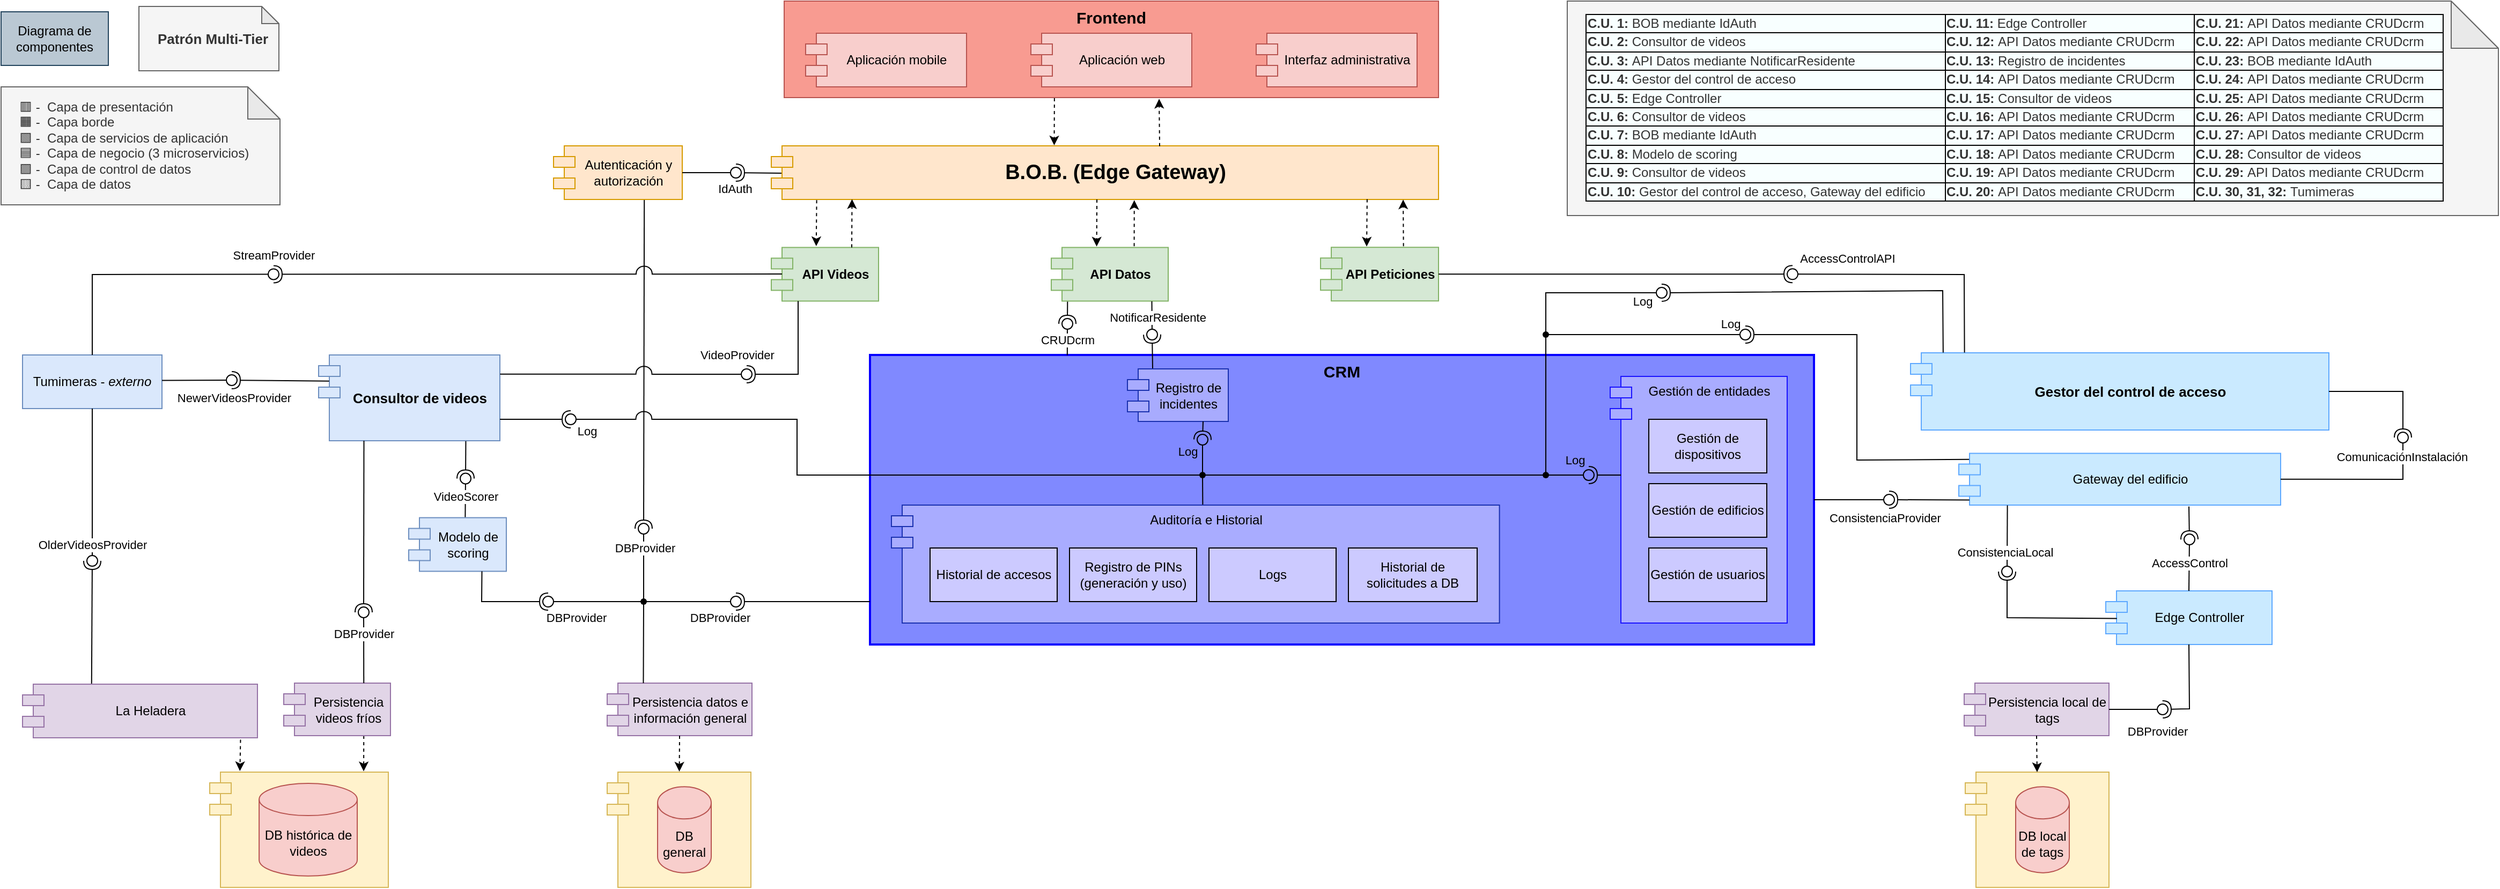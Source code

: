 <mxfile version="27.1.4">
  <diagram name="Vista de Componentes de Alto Nivel" id="XgYhL_Q5aQ_7c3n0z8jG">
    <mxGraphModel dx="1678" dy="968" grid="1" gridSize="10" guides="1" tooltips="1" connect="1" arrows="1" fold="1" page="1" pageScale="1" pageWidth="1169" pageHeight="827" math="0" shadow="0">
      <root>
        <mxCell id="0" />
        <mxCell id="1" parent="0" />
        <mxCell id="S-wfzaOlgkgEpIh9Br1b-58" value="" style="rounded=0;orthogonalLoop=1;jettySize=auto;html=1;endArrow=halfCircle;endFill=0;endSize=6;strokeWidth=1;sketch=0;exitX=0.705;exitY=1.004;exitDx=0;exitDy=0;exitPerimeter=0;" parent="1" source="DKqnZgWaFf-IS6omjSuh-20" target="S-wfzaOlgkgEpIh9Br1b-60" edge="1">
          <mxGeometry relative="1" as="geometry">
            <mxPoint x="667" y="585" as="sourcePoint" />
          </mxGeometry>
        </mxCell>
        <mxCell id="bJ7sigGb2fM7xMqMPN_4-60" value="CRM" style="html=1;whiteSpace=wrap;align=center;verticalAlign=top;fontSize=15;fontStyle=1;container=0;fillColor=#8089FF;strokeColor=#0800FF;strokeWidth=2;" parent="1" vertex="1">
          <mxGeometry x="820" y="330" width="880" height="270" as="geometry" />
        </mxCell>
        <mxCell id="bJ7sigGb2fM7xMqMPN_4-32" value="Frontend" style="rounded=0;whiteSpace=wrap;html=1;align=center;verticalAlign=top;fontStyle=1;fontSize=15;fillColor=#F89B91;strokeColor=#b85450;" parent="1" vertex="1">
          <mxGeometry x="740" width="610" height="90" as="geometry" />
        </mxCell>
        <mxCell id="bJ7sigGb2fM7xMqMPN_4-30" value="Interfaz administrativa" style="shape=module;align=left;spacingLeft=20;align=center;verticalAlign=middle;whiteSpace=wrap;html=1;fillColor=#f8cecc;strokeColor=#b85450;" parent="1" vertex="1">
          <mxGeometry x="1180" y="30" width="150" height="50" as="geometry" />
        </mxCell>
        <mxCell id="bJ7sigGb2fM7xMqMPN_4-40" value="API Datos" style="shape=module;align=left;spacingLeft=20;align=center;verticalAlign=middle;whiteSpace=wrap;html=1;fontStyle=1;fillColor=#d5e8d4;strokeColor=#82b366;" parent="1" vertex="1">
          <mxGeometry x="989" y="229.7" width="109" height="50" as="geometry" />
        </mxCell>
        <mxCell id="bJ7sigGb2fM7xMqMPN_4-70" value="API Videos" style="shape=module;align=left;spacingLeft=20;align=center;verticalAlign=middle;whiteSpace=wrap;html=1;fontStyle=1;fillColor=#d5e8d4;strokeColor=#82b366;" parent="1" vertex="1">
          <mxGeometry x="728" y="229.7" width="100" height="50" as="geometry" />
        </mxCell>
        <mxCell id="bJ7sigGb2fM7xMqMPN_4-72" value="Tumimeras -&amp;nbsp;&lt;i&gt;externo&lt;/i&gt;" style="html=1;whiteSpace=wrap;fillColor=#dae8fc;strokeColor=#6c8ebf;fontStyle=0" parent="1" vertex="1">
          <mxGeometry x="30" y="330" width="130" height="50" as="geometry" />
        </mxCell>
        <mxCell id="bJ7sigGb2fM7xMqMPN_4-79" value="Gestor del control de acceso" style="shape=module;align=left;spacingLeft=20;align=center;verticalAlign=middle;whiteSpace=wrap;html=1;fontSize=13;fontStyle=1;fillColor=#CAEAFF;strokeColor=#5DA8FF;" parent="1" vertex="1">
          <mxGeometry x="1790" y="328" width="390" height="72" as="geometry" />
        </mxCell>
        <mxCell id="DKqnZgWaFf-IS6omjSuh-20" value="Autenticación y autorización" style="shape=module;align=center;spacingLeft=20;align=center;verticalAlign=middle;whiteSpace=wrap;html=1;fillColor=#ffe6cc;strokeColor=#d79b00;" parent="1" vertex="1">
          <mxGeometry x="525" y="135" width="120" height="50" as="geometry" />
        </mxCell>
        <mxCell id="DKqnZgWaFf-IS6omjSuh-21" value="" style="rounded=0;orthogonalLoop=1;jettySize=auto;html=1;endArrow=halfCircle;endFill=0;endSize=6;strokeWidth=1;sketch=0;exitX=0.016;exitY=0.509;exitDx=0;exitDy=0;exitPerimeter=0;" parent="1" source="DKqnZgWaFf-IS6omjSuh-34" target="DKqnZgWaFf-IS6omjSuh-23" edge="1">
          <mxGeometry relative="1" as="geometry">
            <mxPoint x="650" y="95" as="sourcePoint" />
            <mxPoint x="620" y="99" as="targetPoint" />
          </mxGeometry>
        </mxCell>
        <mxCell id="DKqnZgWaFf-IS6omjSuh-22" value="" style="rounded=0;orthogonalLoop=1;jettySize=auto;html=1;endArrow=oval;endFill=0;sketch=0;sourcePerimeterSpacing=0;targetPerimeterSpacing=0;endSize=10;entryX=0.123;entryY=0.562;entryDx=0;entryDy=0;entryPerimeter=0;exitX=1;exitY=0.5;exitDx=0;exitDy=0;" parent="1" source="DKqnZgWaFf-IS6omjSuh-20" target="DKqnZgWaFf-IS6omjSuh-23" edge="1">
          <mxGeometry relative="1" as="geometry">
            <mxPoint x="660" y="150" as="sourcePoint" />
            <mxPoint x="624" y="95" as="targetPoint" />
          </mxGeometry>
        </mxCell>
        <mxCell id="DKqnZgWaFf-IS6omjSuh-38" value="IdAuth" style="edgeLabel;html=1;align=center;verticalAlign=middle;resizable=0;points=[];" parent="DKqnZgWaFf-IS6omjSuh-22" vertex="1" connectable="0">
          <mxGeometry x="0.226" relative="1" as="geometry">
            <mxPoint x="18" y="15" as="offset" />
          </mxGeometry>
        </mxCell>
        <mxCell id="DKqnZgWaFf-IS6omjSuh-23" value="" style="ellipse;whiteSpace=wrap;html=1;align=center;aspect=fixed;fillColor=none;strokeColor=none;resizable=0;perimeter=centerPerimeter;rotatable=0;allowArrows=0;points=[];outlineConnect=1;" parent="1" vertex="1">
          <mxGeometry x="690" y="155" width="10" height="10" as="geometry" />
        </mxCell>
        <mxCell id="DKqnZgWaFf-IS6omjSuh-34" value="B.O.B. (Edge Gateway)" style="shape=module;align=center;spacingLeft=20;align=center;verticalAlign=middle;whiteSpace=wrap;html=1;fontSize=19;fontStyle=1;fillColor=#ffe6cc;strokeColor=#d79b00;" parent="1" vertex="1">
          <mxGeometry x="728" y="135" width="622" height="50" as="geometry" />
        </mxCell>
        <mxCell id="DKqnZgWaFf-IS6omjSuh-35" value="" style="endArrow=classic;html=1;rounded=0;exitX=0.413;exitY=1.006;exitDx=0;exitDy=0;entryX=0.424;entryY=-0.009;entryDx=0;entryDy=0;entryPerimeter=0;dashed=1;exitPerimeter=0;" parent="1" source="bJ7sigGb2fM7xMqMPN_4-32" target="DKqnZgWaFf-IS6omjSuh-34" edge="1">
          <mxGeometry width="50" height="50" relative="1" as="geometry">
            <mxPoint x="1130" y="120" as="sourcePoint" />
            <mxPoint x="1180" y="70" as="targetPoint" />
          </mxGeometry>
        </mxCell>
        <mxCell id="DKqnZgWaFf-IS6omjSuh-42" value="" style="group" parent="1" vertex="1" connectable="0">
          <mxGeometry x="575" y="719" width="134" height="107.5" as="geometry" />
        </mxCell>
        <mxCell id="DKqnZgWaFf-IS6omjSuh-41" value="" style="shape=module;align=left;spacingLeft=20;align=center;verticalAlign=top;whiteSpace=wrap;html=1;fillColor=#fff2cc;strokeColor=#d6b656;" parent="DKqnZgWaFf-IS6omjSuh-42" vertex="1">
          <mxGeometry width="134" height="107.5" as="geometry" />
        </mxCell>
        <mxCell id="DKqnZgWaFf-IS6omjSuh-39" value="DB general" style="shape=cylinder3;whiteSpace=wrap;html=1;boundedLbl=1;backgroundOutline=1;size=15;fillColor=#f8cecc;strokeColor=#b85450;" parent="DKqnZgWaFf-IS6omjSuh-42" vertex="1">
          <mxGeometry x="47" y="13.63" width="50" height="80.25" as="geometry" />
        </mxCell>
        <mxCell id="DKqnZgWaFf-IS6omjSuh-44" value="" style="endArrow=classic;html=1;rounded=0;exitX=0.068;exitY=1.012;exitDx=0;exitDy=0;entryX=0.419;entryY=-0.024;entryDx=0;entryDy=0;entryPerimeter=0;dashed=1;exitPerimeter=0;" parent="1" source="DKqnZgWaFf-IS6omjSuh-34" target="bJ7sigGb2fM7xMqMPN_4-70" edge="1">
          <mxGeometry width="50" height="50" relative="1" as="geometry">
            <mxPoint x="770.09" y="186" as="sourcePoint" />
            <mxPoint x="769.7" y="248.4" as="targetPoint" />
          </mxGeometry>
        </mxCell>
        <mxCell id="DKqnZgWaFf-IS6omjSuh-45" value="" style="endArrow=classic;html=1;rounded=0;entryX=0.388;entryY=-0.017;entryDx=0;entryDy=0;entryPerimeter=0;dashed=1;exitX=0.488;exitY=1.001;exitDx=0;exitDy=0;exitPerimeter=0;" parent="1" source="DKqnZgWaFf-IS6omjSuh-34" target="bJ7sigGb2fM7xMqMPN_4-40" edge="1">
          <mxGeometry width="50" height="50" relative="1" as="geometry">
            <mxPoint x="1031" y="185" as="sourcePoint" />
            <mxPoint x="1031.244" y="248.35" as="targetPoint" />
          </mxGeometry>
        </mxCell>
        <mxCell id="DKqnZgWaFf-IS6omjSuh-46" value="API Peticiones" style="shape=module;align=left;spacingLeft=20;align=center;verticalAlign=middle;whiteSpace=wrap;html=1;fontStyle=1;fillColor=#d5e8d4;strokeColor=#82b366;" parent="1" vertex="1">
          <mxGeometry x="1240" y="229.65" width="110" height="50" as="geometry" />
        </mxCell>
        <mxCell id="DKqnZgWaFf-IS6omjSuh-48" value="" style="endArrow=classic;html=1;rounded=0;exitX=0.893;exitY=0.996;exitDx=0;exitDy=0;entryX=0.391;entryY=-0.016;entryDx=0;entryDy=0;entryPerimeter=0;dashed=1;exitPerimeter=0;" parent="1" source="DKqnZgWaFf-IS6omjSuh-34" target="DKqnZgWaFf-IS6omjSuh-46" edge="1">
          <mxGeometry width="50" height="50" relative="1" as="geometry">
            <mxPoint x="1283.494" y="185.05" as="sourcePoint" />
            <mxPoint x="1283.79" y="248.35" as="targetPoint" />
          </mxGeometry>
        </mxCell>
        <mxCell id="DKqnZgWaFf-IS6omjSuh-54" value="" style="ellipse;whiteSpace=wrap;html=1;align=center;aspect=fixed;fillColor=none;strokeColor=none;resizable=0;perimeter=centerPerimeter;rotatable=0;allowArrows=0;points=[];outlineConnect=1;" parent="1" vertex="1">
          <mxGeometry x="600" y="269" width="10" height="10" as="geometry" />
        </mxCell>
        <mxCell id="DKqnZgWaFf-IS6omjSuh-57" value="" style="rounded=0;orthogonalLoop=1;jettySize=auto;html=1;endArrow=halfCircle;endFill=0;endSize=6;strokeWidth=1;sketch=0;jumpStyle=arc;jumpSize=15;entryX=1.1;entryY=0.42;entryDx=0;entryDy=0;entryPerimeter=0;exitX=0.1;exitY=0.497;exitDx=0;exitDy=0;exitPerimeter=0;" parent="1" source="bJ7sigGb2fM7xMqMPN_4-70" target="DKqnZgWaFf-IS6omjSuh-62" edge="1">
          <mxGeometry relative="1" as="geometry">
            <mxPoint x="700" y="240" as="sourcePoint" />
            <mxPoint x="430" y="273" as="targetPoint" />
          </mxGeometry>
        </mxCell>
        <mxCell id="DKqnZgWaFf-IS6omjSuh-58" value="" style="rounded=0;orthogonalLoop=1;jettySize=auto;html=1;endArrow=oval;endFill=0;sketch=0;sourcePerimeterSpacing=0;targetPerimeterSpacing=0;endSize=10;exitX=0.5;exitY=0;exitDx=0;exitDy=0;entryX=0.22;entryY=0.54;entryDx=0;entryDy=0;entryPerimeter=0;jumpStyle=arc;jumpSize=15;" parent="1" source="bJ7sigGb2fM7xMqMPN_4-72" target="DKqnZgWaFf-IS6omjSuh-62" edge="1">
          <mxGeometry relative="1" as="geometry">
            <mxPoint x="673" y="319" as="sourcePoint" />
            <mxPoint x="420" y="274" as="targetPoint" />
            <Array as="points">
              <mxPoint x="95" y="255" />
            </Array>
          </mxGeometry>
        </mxCell>
        <mxCell id="DKqnZgWaFf-IS6omjSuh-59" value="StreamProvider" style="edgeLabel;html=1;align=center;verticalAlign=middle;resizable=0;points=[];" parent="DKqnZgWaFf-IS6omjSuh-58" vertex="1" connectable="0">
          <mxGeometry x="0.226" relative="1" as="geometry">
            <mxPoint x="94" y="-18" as="offset" />
          </mxGeometry>
        </mxCell>
        <mxCell id="DKqnZgWaFf-IS6omjSuh-60" value="" style="ellipse;whiteSpace=wrap;html=1;align=center;aspect=fixed;fillColor=none;strokeColor=none;resizable=0;perimeter=centerPerimeter;rotatable=0;allowArrows=0;points=[];outlineConnect=1;" parent="1" vertex="1">
          <mxGeometry x="565" y="314" width="10" height="10" as="geometry" />
        </mxCell>
        <mxCell id="DKqnZgWaFf-IS6omjSuh-62" value="" style="ellipse;whiteSpace=wrap;html=1;align=center;aspect=fixed;fillColor=none;strokeColor=none;resizable=0;perimeter=centerPerimeter;rotatable=0;allowArrows=0;points=[];outlineConnect=1;" parent="1" vertex="1">
          <mxGeometry x="259" y="249.7" width="10" height="10" as="geometry" />
        </mxCell>
        <mxCell id="DKqnZgWaFf-IS6omjSuh-69" value="" style="group" parent="1" vertex="1" connectable="0">
          <mxGeometry x="204.5" y="719" width="166.5" height="107.5" as="geometry" />
        </mxCell>
        <mxCell id="DKqnZgWaFf-IS6omjSuh-70" value="" style="shape=module;align=left;spacingLeft=20;align=center;verticalAlign=top;whiteSpace=wrap;html=1;fillColor=#fff2cc;strokeColor=#d6b656;" parent="DKqnZgWaFf-IS6omjSuh-69" vertex="1">
          <mxGeometry width="166.5" height="107.5" as="geometry" />
        </mxCell>
        <mxCell id="DKqnZgWaFf-IS6omjSuh-71" value="DB histórica de videos" style="shape=cylinder3;whiteSpace=wrap;html=1;boundedLbl=1;backgroundOutline=1;size=15;fillColor=#f8cecc;strokeColor=#b85450;" parent="DKqnZgWaFf-IS6omjSuh-69" vertex="1">
          <mxGeometry x="46.053" y="10.56" width="91.469" height="86.37" as="geometry" />
        </mxCell>
        <mxCell id="DKqnZgWaFf-IS6omjSuh-72" value="La Heladera" style="shape=module;align=left;spacingLeft=20;align=center;verticalAlign=middle;whiteSpace=wrap;html=1;fillColor=#e1d5e7;strokeColor=#9673a6;" parent="1" vertex="1">
          <mxGeometry x="30" y="637" width="219" height="50" as="geometry" />
        </mxCell>
        <mxCell id="DKqnZgWaFf-IS6omjSuh-78" value="" style="ellipse;whiteSpace=wrap;html=1;align=center;aspect=fixed;fillColor=none;strokeColor=none;resizable=0;perimeter=centerPerimeter;rotatable=0;allowArrows=0;points=[];outlineConnect=1;" parent="1" vertex="1">
          <mxGeometry x="120" y="328" width="10" height="10" as="geometry" />
        </mxCell>
        <mxCell id="DKqnZgWaFf-IS6omjSuh-79" value="Consultor de videos" style="shape=module;align=left;spacingLeft=20;align=center;verticalAlign=middle;whiteSpace=wrap;html=1;fontStyle=1;fontSize=13;fillColor=#dae8fc;strokeColor=#6c8ebf;" parent="1" vertex="1">
          <mxGeometry x="306" y="330" width="169" height="80" as="geometry" />
        </mxCell>
        <mxCell id="DKqnZgWaFf-IS6omjSuh-82" value="" style="rounded=0;orthogonalLoop=1;jettySize=auto;html=1;endArrow=halfCircle;endFill=0;endSize=6;strokeWidth=1;sketch=0;exitX=0.25;exitY=1;exitDx=0;exitDy=0;jumpStyle=arc;jumpSize=15;" parent="1" source="bJ7sigGb2fM7xMqMPN_4-70" target="DKqnZgWaFf-IS6omjSuh-84" edge="1">
          <mxGeometry relative="1" as="geometry">
            <mxPoint x="750" y="355" as="sourcePoint" />
            <Array as="points">
              <mxPoint x="753" y="348" />
            </Array>
          </mxGeometry>
        </mxCell>
        <mxCell id="DKqnZgWaFf-IS6omjSuh-85" value="VideoProvider" style="edgeLabel;html=1;align=center;verticalAlign=middle;resizable=0;points=[];" parent="DKqnZgWaFf-IS6omjSuh-82" vertex="1" connectable="0">
          <mxGeometry x="0.568" relative="1" as="geometry">
            <mxPoint x="-35" y="-18" as="offset" />
          </mxGeometry>
        </mxCell>
        <mxCell id="DKqnZgWaFf-IS6omjSuh-83" value="" style="rounded=0;orthogonalLoop=1;jettySize=auto;html=1;endArrow=oval;endFill=0;sketch=0;sourcePerimeterSpacing=0;targetPerimeterSpacing=0;endSize=10;jumpStyle=arc;jumpSize=15;exitX=1.001;exitY=0.223;exitDx=0;exitDy=0;exitPerimeter=0;" parent="1" source="DKqnZgWaFf-IS6omjSuh-79" target="DKqnZgWaFf-IS6omjSuh-84" edge="1">
          <mxGeometry relative="1" as="geometry">
            <mxPoint x="760" y="350" as="sourcePoint" />
          </mxGeometry>
        </mxCell>
        <mxCell id="DKqnZgWaFf-IS6omjSuh-84" value="" style="ellipse;whiteSpace=wrap;html=1;align=center;aspect=fixed;fillColor=none;strokeColor=none;resizable=0;perimeter=centerPerimeter;rotatable=0;allowArrows=0;points=[];outlineConnect=1;" parent="1" vertex="1">
          <mxGeometry x="700" y="343" width="10" height="10" as="geometry" />
        </mxCell>
        <mxCell id="DKqnZgWaFf-IS6omjSuh-87" value="Modelo de scoring" style="shape=module;align=left;spacingLeft=20;align=center;verticalAlign=middle;whiteSpace=wrap;html=1;fillColor=#dae8fc;strokeColor=#6c8ebf;" parent="1" vertex="1">
          <mxGeometry x="390" y="481.75" width="91" height="50" as="geometry" />
        </mxCell>
        <mxCell id="DKqnZgWaFf-IS6omjSuh-88" value="" style="rounded=0;orthogonalLoop=1;jettySize=auto;html=1;endArrow=halfCircle;endFill=0;endSize=6;strokeWidth=1;sketch=0;exitX=0.812;exitY=1.004;exitDx=0;exitDy=0;exitPerimeter=0;" parent="1" source="DKqnZgWaFf-IS6omjSuh-79" target="DKqnZgWaFf-IS6omjSuh-90" edge="1">
          <mxGeometry relative="1" as="geometry">
            <mxPoint x="470" y="390" as="sourcePoint" />
          </mxGeometry>
        </mxCell>
        <mxCell id="DKqnZgWaFf-IS6omjSuh-89" value="" style="rounded=0;orthogonalLoop=1;jettySize=auto;html=1;endArrow=oval;endFill=0;sketch=0;sourcePerimeterSpacing=0;targetPerimeterSpacing=0;endSize=10;exitX=0.579;exitY=-0.009;exitDx=0;exitDy=0;exitPerimeter=0;" parent="1" source="DKqnZgWaFf-IS6omjSuh-87" target="DKqnZgWaFf-IS6omjSuh-90" edge="1">
          <mxGeometry relative="1" as="geometry">
            <mxPoint x="442.922" y="380.0" as="sourcePoint" />
          </mxGeometry>
        </mxCell>
        <mxCell id="S-wfzaOlgkgEpIh9Br1b-40" value="VideoScorer" style="edgeLabel;html=1;align=center;verticalAlign=middle;resizable=0;points=[];" parent="DKqnZgWaFf-IS6omjSuh-89" vertex="1" connectable="0">
          <mxGeometry x="0.103" relative="1" as="geometry">
            <mxPoint as="offset" />
          </mxGeometry>
        </mxCell>
        <mxCell id="DKqnZgWaFf-IS6omjSuh-90" value="" style="ellipse;whiteSpace=wrap;html=1;align=center;aspect=fixed;fillColor=none;strokeColor=none;resizable=0;perimeter=centerPerimeter;rotatable=0;allowArrows=0;points=[];outlineConnect=1;" parent="1" vertex="1">
          <mxGeometry x="438" y="440.25" width="10" height="10" as="geometry" />
        </mxCell>
        <mxCell id="DKqnZgWaFf-IS6omjSuh-92" value="Persistencia datos e información general" style="shape=module;align=left;spacingLeft=20;align=center;verticalAlign=middle;whiteSpace=wrap;html=1;fillColor=#e1d5e7;strokeColor=#9673a6;" parent="1" vertex="1">
          <mxGeometry x="575" y="636" width="135" height="49" as="geometry" />
        </mxCell>
        <mxCell id="DKqnZgWaFf-IS6omjSuh-93" value="" style="endArrow=classic;html=1;rounded=0;exitX=0.5;exitY=1;exitDx=0;exitDy=0;entryX=0.502;entryY=-0.005;entryDx=0;entryDy=0;dashed=1;entryPerimeter=0;" parent="1" source="DKqnZgWaFf-IS6omjSuh-92" target="DKqnZgWaFf-IS6omjSuh-41" edge="1">
          <mxGeometry width="50" height="50" relative="1" as="geometry">
            <mxPoint x="700" y="825" as="sourcePoint" />
            <mxPoint x="700" y="656" as="targetPoint" />
          </mxGeometry>
        </mxCell>
        <mxCell id="DKqnZgWaFf-IS6omjSuh-96" value="Aplicación web" style="shape=module;align=left;spacingLeft=20;align=center;verticalAlign=middle;whiteSpace=wrap;html=1;fillColor=#f8cecc;strokeColor=#b85450;" parent="1" vertex="1">
          <mxGeometry x="970" y="30" width="150" height="50" as="geometry" />
        </mxCell>
        <mxCell id="DKqnZgWaFf-IS6omjSuh-97" value="Aplicación mobile" style="shape=module;align=left;spacingLeft=20;align=center;verticalAlign=middle;whiteSpace=wrap;html=1;fillColor=#f8cecc;strokeColor=#b85450;" parent="1" vertex="1">
          <mxGeometry x="760" y="30" width="150" height="50" as="geometry" />
        </mxCell>
        <mxCell id="DKqnZgWaFf-IS6omjSuh-102" value="" style="rounded=0;orthogonalLoop=1;jettySize=auto;html=1;endArrow=halfCircle;endFill=0;endSize=6;strokeWidth=1;sketch=0;exitX=0.139;exitY=1.011;exitDx=0;exitDy=0;exitPerimeter=0;" parent="1" source="bJ7sigGb2fM7xMqMPN_4-40" target="DKqnZgWaFf-IS6omjSuh-105" edge="1">
          <mxGeometry relative="1" as="geometry">
            <mxPoint x="1020" y="290" as="sourcePoint" />
            <mxPoint x="1204.5" y="289.6" as="targetPoint" />
          </mxGeometry>
        </mxCell>
        <mxCell id="DKqnZgWaFf-IS6omjSuh-103" value="" style="rounded=0;orthogonalLoop=1;jettySize=auto;html=1;endArrow=oval;endFill=0;sketch=0;sourcePerimeterSpacing=0;targetPerimeterSpacing=0;endSize=10;exitX=0.209;exitY=0.001;exitDx=0;exitDy=0;entryX=0.123;entryY=0.562;entryDx=0;entryDy=0;entryPerimeter=0;exitPerimeter=0;" parent="1" source="bJ7sigGb2fM7xMqMPN_4-60" target="DKqnZgWaFf-IS6omjSuh-105" edge="1">
          <mxGeometry relative="1" as="geometry">
            <mxPoint x="1004.123" y="297.95" as="sourcePoint" />
            <mxPoint x="1208.5" y="284.6" as="targetPoint" />
          </mxGeometry>
        </mxCell>
        <mxCell id="DKqnZgWaFf-IS6omjSuh-104" value="CRUDcrm" style="edgeLabel;html=1;align=center;verticalAlign=middle;resizable=0;points=[];" parent="DKqnZgWaFf-IS6omjSuh-103" vertex="1" connectable="0">
          <mxGeometry x="0.226" relative="1" as="geometry">
            <mxPoint y="3" as="offset" />
          </mxGeometry>
        </mxCell>
        <mxCell id="DKqnZgWaFf-IS6omjSuh-105" value="" style="ellipse;whiteSpace=wrap;html=1;align=center;aspect=fixed;fillColor=none;strokeColor=none;resizable=0;perimeter=centerPerimeter;rotatable=0;allowArrows=0;points=[];outlineConnect=1;" parent="1" vertex="1">
          <mxGeometry x="999" y="296" width="10" height="10" as="geometry" />
        </mxCell>
        <mxCell id="DKqnZgWaFf-IS6omjSuh-110" value="" style="endArrow=classic;html=1;rounded=0;exitX=0.582;exitY=0.007;exitDx=0;exitDy=0;entryX=0.573;entryY=1.013;entryDx=0;entryDy=0;entryPerimeter=0;dashed=1;exitPerimeter=0;" parent="1" source="DKqnZgWaFf-IS6omjSuh-34" target="bJ7sigGb2fM7xMqMPN_4-32" edge="1">
          <mxGeometry width="50" height="50" relative="1" as="geometry">
            <mxPoint x="990" y="110" as="sourcePoint" />
            <mxPoint x="991" y="154" as="targetPoint" />
          </mxGeometry>
        </mxCell>
        <mxCell id="DKqnZgWaFf-IS6omjSuh-111" value="" style="endArrow=classic;html=1;rounded=0;exitX=0.75;exitY=0;exitDx=0;exitDy=0;entryX=0.121;entryY=0.995;entryDx=0;entryDy=0;entryPerimeter=0;dashed=1;" parent="1" source="bJ7sigGb2fM7xMqMPN_4-70" target="DKqnZgWaFf-IS6omjSuh-34" edge="1">
          <mxGeometry width="50" height="50" relative="1" as="geometry">
            <mxPoint x="790.39" y="220" as="sourcePoint" />
            <mxPoint x="790" y="282.4" as="targetPoint" />
          </mxGeometry>
        </mxCell>
        <mxCell id="DKqnZgWaFf-IS6omjSuh-112" value="" style="endArrow=classic;html=1;rounded=0;exitX=0.709;exitY=-0.021;exitDx=0;exitDy=0;entryX=0.544;entryY=1.012;entryDx=0;entryDy=0;entryPerimeter=0;dashed=1;exitPerimeter=0;" parent="1" source="bJ7sigGb2fM7xMqMPN_4-40" target="DKqnZgWaFf-IS6omjSuh-34" edge="1">
          <mxGeometry width="50" height="50" relative="1" as="geometry">
            <mxPoint x="1060" y="220" as="sourcePoint" />
            <mxPoint x="1060.024" y="283.2" as="targetPoint" />
          </mxGeometry>
        </mxCell>
        <mxCell id="DKqnZgWaFf-IS6omjSuh-113" value="" style="endArrow=classic;html=1;rounded=0;exitX=0.703;exitY=-0.02;exitDx=0;exitDy=0;entryX=0.947;entryY=1.002;entryDx=0;entryDy=0;entryPerimeter=0;dashed=1;exitPerimeter=0;" parent="1" source="DKqnZgWaFf-IS6omjSuh-46" target="DKqnZgWaFf-IS6omjSuh-34" edge="1">
          <mxGeometry width="50" height="50" relative="1" as="geometry">
            <mxPoint x="1310" y="230" as="sourcePoint" />
            <mxPoint x="1317.082" y="185.15" as="targetPoint" />
          </mxGeometry>
        </mxCell>
        <mxCell id="DKqnZgWaFf-IS6omjSuh-118" value="" style="ellipse;whiteSpace=wrap;html=1;align=center;aspect=fixed;fillColor=none;strokeColor=none;resizable=0;perimeter=centerPerimeter;rotatable=0;allowArrows=0;points=[];outlineConnect=1;container=0;" parent="1" vertex="1">
          <mxGeometry x="1078" y="328" width="10" height="10" as="geometry" />
        </mxCell>
        <mxCell id="DKqnZgWaFf-IS6omjSuh-119" value="" style="rounded=0;orthogonalLoop=1;jettySize=auto;html=1;endArrow=halfCircle;endFill=0;endSize=6;strokeWidth=1;sketch=0;exitX=0.25;exitY=0;exitDx=0;exitDy=0;entryX=0.395;entryY=0.324;entryDx=0;entryDy=0;entryPerimeter=0;" parent="1" source="DKqnZgWaFf-IS6omjSuh-115" target="DKqnZgWaFf-IS6omjSuh-122" edge="1">
          <mxGeometry relative="1" as="geometry">
            <mxPoint x="1115" y="364" as="sourcePoint" />
            <mxPoint x="1083" y="344.0" as="targetPoint" />
          </mxGeometry>
        </mxCell>
        <mxCell id="DKqnZgWaFf-IS6omjSuh-120" value="" style="rounded=0;orthogonalLoop=1;jettySize=auto;html=1;endArrow=oval;endFill=0;sketch=0;sourcePerimeterSpacing=0;targetPerimeterSpacing=0;endSize=10;entryX=0.123;entryY=0.562;entryDx=0;entryDy=0;entryPerimeter=0;exitX=0.86;exitY=1.007;exitDx=0;exitDy=0;exitPerimeter=0;" parent="1" source="bJ7sigGb2fM7xMqMPN_4-40" target="DKqnZgWaFf-IS6omjSuh-122" edge="1">
          <mxGeometry relative="1" as="geometry">
            <mxPoint x="1080" y="290" as="sourcePoint" />
            <mxPoint x="1319.5" y="286.6" as="targetPoint" />
          </mxGeometry>
        </mxCell>
        <mxCell id="DKqnZgWaFf-IS6omjSuh-121" value="NotificarResidente" style="edgeLabel;html=1;align=center;verticalAlign=middle;resizable=0;points=[];" parent="DKqnZgWaFf-IS6omjSuh-120" vertex="1" connectable="0">
          <mxGeometry x="0.226" relative="1" as="geometry">
            <mxPoint x="5" y="-4" as="offset" />
          </mxGeometry>
        </mxCell>
        <mxCell id="DKqnZgWaFf-IS6omjSuh-122" value="" style="ellipse;whiteSpace=wrap;html=1;align=center;aspect=fixed;fillColor=none;strokeColor=none;resizable=0;perimeter=centerPerimeter;rotatable=0;allowArrows=0;points=[];outlineConnect=1;" parent="1" vertex="1">
          <mxGeometry x="1078" y="306" width="10" height="10" as="geometry" />
        </mxCell>
        <mxCell id="S-wfzaOlgkgEpIh9Br1b-22" value="" style="rounded=0;orthogonalLoop=1;jettySize=auto;html=1;endArrow=halfCircle;endFill=0;endSize=6;strokeWidth=1;sketch=0;exitX=0.294;exitY=-0.011;exitDx=0;exitDy=0;exitPerimeter=0;" parent="1" source="DKqnZgWaFf-IS6omjSuh-72" target="S-wfzaOlgkgEpIh9Br1b-24" edge="1">
          <mxGeometry relative="1" as="geometry">
            <mxPoint x="145" y="575" as="sourcePoint" />
          </mxGeometry>
        </mxCell>
        <mxCell id="S-wfzaOlgkgEpIh9Br1b-23" value="" style="rounded=0;orthogonalLoop=1;jettySize=auto;html=1;endArrow=oval;endFill=0;sketch=0;sourcePerimeterSpacing=0;targetPerimeterSpacing=0;endSize=10;exitX=0.5;exitY=1;exitDx=0;exitDy=0;" parent="1" source="bJ7sigGb2fM7xMqMPN_4-72" target="S-wfzaOlgkgEpIh9Br1b-24" edge="1">
          <mxGeometry relative="1" as="geometry">
            <mxPoint x="130" y="400" as="sourcePoint" />
          </mxGeometry>
        </mxCell>
        <mxCell id="S-wfzaOlgkgEpIh9Br1b-25" value="OlderVideosProvider" style="edgeLabel;html=1;align=center;verticalAlign=middle;resizable=0;points=[];" parent="S-wfzaOlgkgEpIh9Br1b-23" vertex="1" connectable="0">
          <mxGeometry x="0.693" relative="1" as="geometry">
            <mxPoint y="7" as="offset" />
          </mxGeometry>
        </mxCell>
        <mxCell id="S-wfzaOlgkgEpIh9Br1b-24" value="" style="ellipse;whiteSpace=wrap;html=1;align=center;aspect=fixed;fillColor=none;strokeColor=none;resizable=0;perimeter=centerPerimeter;rotatable=0;allowArrows=0;points=[];outlineConnect=1;" parent="1" vertex="1">
          <mxGeometry x="90" y="517" width="10" height="10" as="geometry" />
        </mxCell>
        <mxCell id="S-wfzaOlgkgEpIh9Br1b-26" value="" style="rounded=0;orthogonalLoop=1;jettySize=auto;html=1;endArrow=halfCircle;endFill=0;endSize=6;strokeWidth=1;sketch=0;exitX=0.058;exitY=0.304;exitDx=0;exitDy=0;exitPerimeter=0;" parent="1" source="DKqnZgWaFf-IS6omjSuh-79" target="S-wfzaOlgkgEpIh9Br1b-28" edge="1">
          <mxGeometry relative="1" as="geometry">
            <mxPoint x="230" y="405" as="sourcePoint" />
          </mxGeometry>
        </mxCell>
        <mxCell id="S-wfzaOlgkgEpIh9Br1b-27" value="" style="rounded=0;orthogonalLoop=1;jettySize=auto;html=1;endArrow=oval;endFill=0;sketch=0;sourcePerimeterSpacing=0;targetPerimeterSpacing=0;endSize=10;exitX=1;exitY=0.474;exitDx=0;exitDy=0;exitPerimeter=0;" parent="1" source="bJ7sigGb2fM7xMqMPN_4-72" target="S-wfzaOlgkgEpIh9Br1b-28" edge="1">
          <mxGeometry relative="1" as="geometry">
            <mxPoint x="160" y="310" as="sourcePoint" />
          </mxGeometry>
        </mxCell>
        <mxCell id="S-wfzaOlgkgEpIh9Br1b-33" value="NewerVideosProvider" style="edgeLabel;html=1;align=center;verticalAlign=middle;resizable=0;points=[];" parent="S-wfzaOlgkgEpIh9Br1b-27" vertex="1" connectable="0">
          <mxGeometry x="0.477" y="1" relative="1" as="geometry">
            <mxPoint x="19" y="17" as="offset" />
          </mxGeometry>
        </mxCell>
        <mxCell id="S-wfzaOlgkgEpIh9Br1b-28" value="" style="ellipse;whiteSpace=wrap;html=1;align=center;aspect=fixed;fillColor=none;strokeColor=none;resizable=0;perimeter=centerPerimeter;rotatable=0;allowArrows=0;points=[];outlineConnect=1;" parent="1" vertex="1">
          <mxGeometry x="220" y="348.5" width="10" height="10" as="geometry" />
        </mxCell>
        <mxCell id="S-wfzaOlgkgEpIh9Br1b-34" value="" style="endArrow=classic;html=1;rounded=0;exitX=0.75;exitY=1;exitDx=0;exitDy=0;entryX=0.862;entryY=-0.007;entryDx=0;entryDy=0;dashed=1;entryPerimeter=0;" parent="1" source="S-wfzaOlgkgEpIh9Br1b-69" target="DKqnZgWaFf-IS6omjSuh-70" edge="1">
          <mxGeometry width="50" height="50" relative="1" as="geometry">
            <mxPoint x="622" y="670" as="sourcePoint" />
            <mxPoint x="580" y="671" as="targetPoint" />
          </mxGeometry>
        </mxCell>
        <mxCell id="S-wfzaOlgkgEpIh9Br1b-35" value="" style="endArrow=classic;html=1;rounded=0;exitX=0.928;exitY=1.036;exitDx=0;exitDy=0;entryX=0.169;entryY=-0.009;entryDx=0;entryDy=0;dashed=1;exitPerimeter=0;entryPerimeter=0;" parent="1" source="DKqnZgWaFf-IS6omjSuh-72" target="DKqnZgWaFf-IS6omjSuh-70" edge="1">
          <mxGeometry width="50" height="50" relative="1" as="geometry">
            <mxPoint x="492" y="670" as="sourcePoint" />
            <mxPoint x="450" y="671" as="targetPoint" />
          </mxGeometry>
        </mxCell>
        <mxCell id="DKqnZgWaFf-IS6omjSuh-115" value="Registro de incidentes" style="shape=module;align=left;spacingLeft=20;align=center;verticalAlign=middle;whiteSpace=wrap;html=1;container=0;fillColor=light-dark(#a8abfe, #30477a);strokeColor=#1A31AF;" parent="1" vertex="1">
          <mxGeometry x="1060" y="343" width="94" height="49" as="geometry" />
        </mxCell>
        <mxCell id="DKqnZgWaFf-IS6omjSuh-131" value="" style="endArrow=none;html=1;rounded=0;entryX=0.512;entryY=0;entryDx=0;entryDy=0;exitX=0.587;exitY=0.602;exitDx=0;exitDy=0;exitPerimeter=0;entryPerimeter=0;" parent="1" source="DKqnZgWaFf-IS6omjSuh-132" target="bJ7sigGb2fM7xMqMPN_4-53" edge="1">
          <mxGeometry width="50" height="50" relative="1" as="geometry">
            <mxPoint x="1131" y="514" as="sourcePoint" />
            <mxPoint x="1170" y="626" as="targetPoint" />
          </mxGeometry>
        </mxCell>
        <mxCell id="DKqnZgWaFf-IS6omjSuh-132" value="" style="shape=waypoint;sketch=0;fillStyle=solid;size=6;pointerEvents=1;points=[];fillColor=none;resizable=0;rotatable=0;perimeter=centerPerimeter;snapToPoint=1;container=0;" parent="1" vertex="1">
          <mxGeometry x="1120" y="432" width="20" height="20" as="geometry" />
        </mxCell>
        <mxCell id="S-wfzaOlgkgEpIh9Br1b-36" value="" style="group" parent="1" vertex="1" connectable="0">
          <mxGeometry x="840" y="470" width="566.8" height="110" as="geometry" />
        </mxCell>
        <mxCell id="bJ7sigGb2fM7xMqMPN_4-53" value="Auditoría e Historial" style="shape=module;align=left;spacingLeft=20;align=center;verticalAlign=top;whiteSpace=wrap;html=1;container=0;fillColor=light-dark(#a9acff, #ededed);strokeColor=#1A31AF;" parent="S-wfzaOlgkgEpIh9Br1b-36" vertex="1">
          <mxGeometry width="566.8" height="110" as="geometry" />
        </mxCell>
        <mxCell id="bJ7sigGb2fM7xMqMPN_4-54" value="Historial de accesos" style="html=1;whiteSpace=wrap;container=0;fillColor=#CCCAFF;" parent="S-wfzaOlgkgEpIh9Br1b-36" vertex="1">
          <mxGeometry x="36" y="40" width="118.5" height="50" as="geometry" />
        </mxCell>
        <mxCell id="bJ7sigGb2fM7xMqMPN_4-55" value="Registro de PINs (generación y uso)" style="html=1;whiteSpace=wrap;container=0;fillColor=#CCCAFF;" parent="S-wfzaOlgkgEpIh9Br1b-36" vertex="1">
          <mxGeometry x="166" y="40" width="118.5" height="50" as="geometry" />
        </mxCell>
        <mxCell id="bJ7sigGb2fM7xMqMPN_4-56" value="Historial de solicitudes a DB" style="html=1;whiteSpace=wrap;container=0;fillColor=#CCCAFF;" parent="S-wfzaOlgkgEpIh9Br1b-36" vertex="1">
          <mxGeometry x="426" y="40" width="120" height="50" as="geometry" />
        </mxCell>
        <mxCell id="bJ7sigGb2fM7xMqMPN_4-58" value="Logs" style="html=1;whiteSpace=wrap;container=0;fillColor=#CCCAFF;" parent="S-wfzaOlgkgEpIh9Br1b-36" vertex="1">
          <mxGeometry x="296" y="40" width="118.5" height="50" as="geometry" />
        </mxCell>
        <mxCell id="S-wfzaOlgkgEpIh9Br1b-37" value="" style="group" parent="1" vertex="1" connectable="0">
          <mxGeometry x="1510" y="350" width="165" height="230" as="geometry" />
        </mxCell>
        <mxCell id="bJ7sigGb2fM7xMqMPN_4-45" value="Gestión de entidades" style="shape=module;align=left;spacingLeft=20;align=center;verticalAlign=top;whiteSpace=wrap;html=1;container=0;strokeColor=light-dark(#1A13FF,#421DFF);fillColor=light-dark(#A9ACFF,#EDEDED);gradientColor=none;" parent="S-wfzaOlgkgEpIh9Br1b-37" vertex="1">
          <mxGeometry width="165" height="230" as="geometry" />
        </mxCell>
        <mxCell id="bJ7sigGb2fM7xMqMPN_4-46" value="Gestión de usuarios" style="html=1;whiteSpace=wrap;container=0;fillColor=light-dark(#cccaff, #ededed);" parent="S-wfzaOlgkgEpIh9Br1b-37" vertex="1">
          <mxGeometry x="36" y="160" width="110" height="50" as="geometry" />
        </mxCell>
        <mxCell id="bJ7sigGb2fM7xMqMPN_4-47" value="Gestión de edificios" style="html=1;whiteSpace=wrap;container=0;fillColor=light-dark(#cccaff, #ededed);" parent="S-wfzaOlgkgEpIh9Br1b-37" vertex="1">
          <mxGeometry x="36" y="100" width="110" height="50" as="geometry" />
        </mxCell>
        <mxCell id="bJ7sigGb2fM7xMqMPN_4-48" value="Gestión de dispositivos" style="html=1;whiteSpace=wrap;container=0;fillColor=light-dark(#cccaff, #ededed);" parent="S-wfzaOlgkgEpIh9Br1b-37" vertex="1">
          <mxGeometry x="36" y="40" width="110" height="50" as="geometry" />
        </mxCell>
        <mxCell id="S-wfzaOlgkgEpIh9Br1b-38" value="" style="shape=waypoint;sketch=0;fillStyle=solid;size=6;pointerEvents=1;points=[];fillColor=none;resizable=0;rotatable=0;perimeter=centerPerimeter;snapToPoint=1;container=0;" parent="1" vertex="1">
          <mxGeometry x="1440" y="432" width="20" height="20" as="geometry" />
        </mxCell>
        <mxCell id="S-wfzaOlgkgEpIh9Br1b-39" value="" style="endArrow=none;html=1;rounded=0;exitX=0.7;exitY=0.637;exitDx=0;exitDy=0;exitPerimeter=0;entryX=0.14;entryY=0.69;entryDx=0;entryDy=0;entryPerimeter=0;" parent="1" source="DKqnZgWaFf-IS6omjSuh-132" target="S-wfzaOlgkgEpIh9Br1b-38" edge="1">
          <mxGeometry width="50" height="50" relative="1" as="geometry">
            <mxPoint x="1325" y="442" as="sourcePoint" />
            <mxPoint x="1470" y="260" as="targetPoint" />
          </mxGeometry>
        </mxCell>
        <mxCell id="S-wfzaOlgkgEpIh9Br1b-42" value="" style="rounded=0;orthogonalLoop=1;jettySize=auto;html=1;endArrow=halfCircle;endFill=0;endSize=6;strokeWidth=1;sketch=0;exitX=0.75;exitY=1;exitDx=0;exitDy=0;" parent="1" source="DKqnZgWaFf-IS6omjSuh-115" target="S-wfzaOlgkgEpIh9Br1b-44" edge="1">
          <mxGeometry relative="1" as="geometry">
            <mxPoint x="1194" y="655" as="sourcePoint" />
          </mxGeometry>
        </mxCell>
        <mxCell id="S-wfzaOlgkgEpIh9Br1b-43" value="" style="rounded=0;orthogonalLoop=1;jettySize=auto;html=1;endArrow=oval;endFill=0;sketch=0;sourcePerimeterSpacing=0;targetPerimeterSpacing=0;endSize=10;exitX=0.386;exitY=1.152;exitDx=0;exitDy=0;exitPerimeter=0;" parent="1" source="DKqnZgWaFf-IS6omjSuh-132" target="S-wfzaOlgkgEpIh9Br1b-44" edge="1">
          <mxGeometry relative="1" as="geometry">
            <mxPoint x="1154" y="655" as="sourcePoint" />
          </mxGeometry>
        </mxCell>
        <mxCell id="S-wfzaOlgkgEpIh9Br1b-52" value="Log" style="edgeLabel;html=1;align=center;verticalAlign=middle;resizable=0;points=[];labelBackgroundColor=none;" parent="S-wfzaOlgkgEpIh9Br1b-43" vertex="1" connectable="0">
          <mxGeometry x="0.313" relative="1" as="geometry">
            <mxPoint x="-14" y="-1" as="offset" />
          </mxGeometry>
        </mxCell>
        <mxCell id="S-wfzaOlgkgEpIh9Br1b-44" value="" style="ellipse;whiteSpace=wrap;html=1;align=center;aspect=fixed;fillColor=none;strokeColor=none;resizable=0;perimeter=centerPerimeter;rotatable=0;allowArrows=0;points=[];outlineConnect=1;" parent="1" vertex="1">
          <mxGeometry x="1125" y="404" width="10" height="10" as="geometry" />
        </mxCell>
        <mxCell id="S-wfzaOlgkgEpIh9Br1b-48" value="" style="rounded=0;orthogonalLoop=1;jettySize=auto;html=1;endArrow=halfCircle;endFill=0;endSize=6;strokeWidth=1;sketch=0;exitX=1;exitY=0.75;exitDx=0;exitDy=0;" parent="1" source="DKqnZgWaFf-IS6omjSuh-79" target="S-wfzaOlgkgEpIh9Br1b-50" edge="1">
          <mxGeometry relative="1" as="geometry">
            <mxPoint x="740" y="442" as="sourcePoint" />
          </mxGeometry>
        </mxCell>
        <mxCell id="S-wfzaOlgkgEpIh9Br1b-49" value="" style="rounded=0;orthogonalLoop=1;jettySize=auto;html=1;endArrow=oval;endFill=0;sketch=0;sourcePerimeterSpacing=0;targetPerimeterSpacing=0;endSize=10;exitX=0.47;exitY=0.1;exitDx=0;exitDy=0;exitPerimeter=0;jumpStyle=arc;jumpSize=15;" parent="1" source="DKqnZgWaFf-IS6omjSuh-132" target="S-wfzaOlgkgEpIh9Br1b-50" edge="1">
          <mxGeometry relative="1" as="geometry">
            <mxPoint x="700" y="442" as="sourcePoint" />
            <Array as="points">
              <mxPoint x="752" y="442" />
              <mxPoint x="752" y="390" />
            </Array>
          </mxGeometry>
        </mxCell>
        <mxCell id="S-wfzaOlgkgEpIh9Br1b-51" value="Log" style="edgeLabel;html=1;align=center;verticalAlign=middle;resizable=0;points=[];" parent="S-wfzaOlgkgEpIh9Br1b-49" vertex="1" connectable="0">
          <mxGeometry x="0.935" y="1" relative="1" as="geometry">
            <mxPoint x="-6" y="10" as="offset" />
          </mxGeometry>
        </mxCell>
        <mxCell id="S-wfzaOlgkgEpIh9Br1b-50" value="" style="ellipse;whiteSpace=wrap;html=1;align=center;aspect=fixed;fillColor=none;strokeColor=none;resizable=0;perimeter=centerPerimeter;rotatable=0;allowArrows=0;points=[];outlineConnect=1;" parent="1" vertex="1">
          <mxGeometry x="536" y="385" width="10" height="10" as="geometry" />
        </mxCell>
        <mxCell id="S-wfzaOlgkgEpIh9Br1b-54" value="" style="rounded=0;orthogonalLoop=1;jettySize=auto;html=1;endArrow=halfCircle;endFill=0;endSize=6;strokeWidth=1;sketch=0;exitX=0.061;exitY=0.4;exitDx=0;exitDy=0;exitPerimeter=0;" parent="1" source="bJ7sigGb2fM7xMqMPN_4-45" target="S-wfzaOlgkgEpIh9Br1b-56" edge="1">
          <mxGeometry relative="1" as="geometry">
            <mxPoint x="1510" y="442" as="sourcePoint" />
          </mxGeometry>
        </mxCell>
        <mxCell id="S-wfzaOlgkgEpIh9Br1b-55" value="" style="rounded=0;orthogonalLoop=1;jettySize=auto;html=1;endArrow=oval;endFill=0;sketch=0;sourcePerimeterSpacing=0;targetPerimeterSpacing=0;endSize=10;exitX=0.968;exitY=0.495;exitDx=0;exitDy=0;exitPerimeter=0;" parent="1" source="S-wfzaOlgkgEpIh9Br1b-38" target="S-wfzaOlgkgEpIh9Br1b-56" edge="1">
          <mxGeometry relative="1" as="geometry">
            <mxPoint x="1470" y="442" as="sourcePoint" />
          </mxGeometry>
        </mxCell>
        <mxCell id="S-wfzaOlgkgEpIh9Br1b-57" value="Log" style="edgeLabel;html=1;align=center;verticalAlign=middle;resizable=0;points=[];labelBackgroundColor=none;" parent="S-wfzaOlgkgEpIh9Br1b-55" vertex="1" connectable="0">
          <mxGeometry x="0.044" y="-1" relative="1" as="geometry">
            <mxPoint x="6" y="-15" as="offset" />
          </mxGeometry>
        </mxCell>
        <mxCell id="S-wfzaOlgkgEpIh9Br1b-56" value="" style="ellipse;whiteSpace=wrap;html=1;align=center;aspect=fixed;fillColor=none;strokeColor=none;resizable=0;perimeter=centerPerimeter;rotatable=0;allowArrows=0;points=[];outlineConnect=1;" parent="1" vertex="1">
          <mxGeometry x="1485" y="437" width="10" height="10" as="geometry" />
        </mxCell>
        <mxCell id="S-wfzaOlgkgEpIh9Br1b-59" value="" style="rounded=0;orthogonalLoop=1;jettySize=auto;html=1;endArrow=oval;endFill=0;sketch=0;sourcePerimeterSpacing=0;targetPerimeterSpacing=0;endSize=10;exitX=0.333;exitY=0.4;exitDx=0;exitDy=0;exitPerimeter=0;" parent="1" source="S-wfzaOlgkgEpIh9Br1b-61" target="S-wfzaOlgkgEpIh9Br1b-60" edge="1">
          <mxGeometry relative="1" as="geometry">
            <mxPoint x="627" y="585" as="sourcePoint" />
          </mxGeometry>
        </mxCell>
        <mxCell id="S-wfzaOlgkgEpIh9Br1b-67" value="DBProvider" style="edgeLabel;html=1;align=center;verticalAlign=middle;resizable=0;points=[];" parent="S-wfzaOlgkgEpIh9Br1b-59" vertex="1" connectable="0">
          <mxGeometry x="0.665" y="-1" relative="1" as="geometry">
            <mxPoint y="6" as="offset" />
          </mxGeometry>
        </mxCell>
        <mxCell id="S-wfzaOlgkgEpIh9Br1b-60" value="" style="ellipse;whiteSpace=wrap;html=1;align=center;aspect=fixed;fillColor=none;strokeColor=none;resizable=0;perimeter=centerPerimeter;rotatable=0;allowArrows=0;points=[];outlineConnect=1;" parent="1" vertex="1">
          <mxGeometry x="604" y="487" width="10" height="10" as="geometry" />
        </mxCell>
        <mxCell id="S-wfzaOlgkgEpIh9Br1b-61" value="" style="shape=waypoint;sketch=0;fillStyle=solid;size=6;pointerEvents=1;points=[];fillColor=none;resizable=0;rotatable=0;perimeter=centerPerimeter;snapToPoint=1;container=0;" parent="1" vertex="1">
          <mxGeometry x="599" y="550" width="20" height="20" as="geometry" />
        </mxCell>
        <mxCell id="S-wfzaOlgkgEpIh9Br1b-63" value="" style="rounded=0;orthogonalLoop=1;jettySize=auto;html=1;endArrow=halfCircle;endFill=0;endSize=6;strokeWidth=1;sketch=0;exitX=0;exitY=0.852;exitDx=0;exitDy=0;exitPerimeter=0;" parent="1" source="bJ7sigGb2fM7xMqMPN_4-60" target="S-wfzaOlgkgEpIh9Br1b-65" edge="1">
          <mxGeometry relative="1" as="geometry">
            <mxPoint x="800" y="560" as="sourcePoint" />
          </mxGeometry>
        </mxCell>
        <mxCell id="S-wfzaOlgkgEpIh9Br1b-64" value="" style="rounded=0;orthogonalLoop=1;jettySize=auto;html=1;endArrow=oval;endFill=0;sketch=0;sourcePerimeterSpacing=0;targetPerimeterSpacing=0;endSize=10;exitX=0.9;exitY=0.517;exitDx=0;exitDy=0;exitPerimeter=0;" parent="1" source="S-wfzaOlgkgEpIh9Br1b-61" target="S-wfzaOlgkgEpIh9Br1b-65" edge="1">
          <mxGeometry relative="1" as="geometry">
            <mxPoint x="672" y="565" as="sourcePoint" />
          </mxGeometry>
        </mxCell>
        <mxCell id="S-wfzaOlgkgEpIh9Br1b-65" value="" style="ellipse;whiteSpace=wrap;html=1;align=center;aspect=fixed;fillColor=none;strokeColor=none;resizable=0;perimeter=centerPerimeter;rotatable=0;allowArrows=0;points=[];outlineConnect=1;" parent="1" vertex="1">
          <mxGeometry x="690" y="555" width="10" height="10" as="geometry" />
        </mxCell>
        <mxCell id="S-wfzaOlgkgEpIh9Br1b-66" value="" style="endArrow=none;html=1;rounded=0;entryX=0.71;entryY=0.91;entryDx=0;entryDy=0;entryPerimeter=0;exitX=0.25;exitY=0;exitDx=0;exitDy=0;" parent="1" source="DKqnZgWaFf-IS6omjSuh-92" target="S-wfzaOlgkgEpIh9Br1b-61" edge="1">
          <mxGeometry width="50" height="50" relative="1" as="geometry">
            <mxPoint x="520" y="630" as="sourcePoint" />
            <mxPoint x="570" y="580" as="targetPoint" />
          </mxGeometry>
        </mxCell>
        <mxCell id="S-wfzaOlgkgEpIh9Br1b-68" value="DBProvider" style="edgeLabel;html=1;align=center;verticalAlign=middle;resizable=0;points=[];" parent="1" vertex="1" connectable="0">
          <mxGeometry x="680" y="575" as="geometry" />
        </mxCell>
        <mxCell id="S-wfzaOlgkgEpIh9Br1b-69" value="Persistencia videos fríos" style="shape=module;align=left;spacingLeft=20;align=center;verticalAlign=middle;whiteSpace=wrap;html=1;fillColor=#e1d5e7;strokeColor=#9673a6;" parent="1" vertex="1">
          <mxGeometry x="273.5" y="636" width="99.5" height="49" as="geometry" />
        </mxCell>
        <mxCell id="S-wfzaOlgkgEpIh9Br1b-70" value="" style="rounded=0;orthogonalLoop=1;jettySize=auto;html=1;endArrow=halfCircle;endFill=0;endSize=6;strokeWidth=1;sketch=0;exitX=0.25;exitY=1;exitDx=0;exitDy=0;" parent="1" source="DKqnZgWaFf-IS6omjSuh-79" target="S-wfzaOlgkgEpIh9Br1b-72" edge="1">
          <mxGeometry relative="1" as="geometry">
            <mxPoint x="541" y="585" as="sourcePoint" />
          </mxGeometry>
        </mxCell>
        <mxCell id="S-wfzaOlgkgEpIh9Br1b-71" value="" style="rounded=0;orthogonalLoop=1;jettySize=auto;html=1;endArrow=oval;endFill=0;sketch=0;sourcePerimeterSpacing=0;targetPerimeterSpacing=0;endSize=10;exitX=0.75;exitY=0;exitDx=0;exitDy=0;" parent="1" source="S-wfzaOlgkgEpIh9Br1b-69" target="S-wfzaOlgkgEpIh9Br1b-72" edge="1">
          <mxGeometry relative="1" as="geometry">
            <mxPoint x="330" y="585" as="sourcePoint" />
          </mxGeometry>
        </mxCell>
        <mxCell id="S-wfzaOlgkgEpIh9Br1b-72" value="" style="ellipse;whiteSpace=wrap;html=1;align=center;aspect=fixed;fillColor=none;strokeColor=none;resizable=0;perimeter=centerPerimeter;rotatable=0;allowArrows=0;points=[];outlineConnect=1;" parent="1" vertex="1">
          <mxGeometry x="343" y="565" width="10" height="10" as="geometry" />
        </mxCell>
        <mxCell id="S-wfzaOlgkgEpIh9Br1b-73" value="DBProvider" style="edgeLabel;html=1;align=center;verticalAlign=middle;resizable=0;points=[];" parent="1" vertex="1" connectable="0">
          <mxGeometry x="348" y="590" as="geometry" />
        </mxCell>
        <mxCell id="S-wfzaOlgkgEpIh9Br1b-74" value="&lt;table style=&quot;border: 1px solid rgb(0, 0, 0); border-collapse: collapse; background-color: rgb(255, 255, 153);&quot; border=&quot;1&quot;&gt;&lt;tbody&gt;&lt;tr&gt;&lt;td style=&quot;border-collapse: collapse; border-color: rgb(0, 0, 0); background-color: light-dark(rgb(248, 255, 255), rgb(31, 31, 0));&quot; border=&quot;1&quot;&gt;&lt;span style=&quot;&quot;&gt;&lt;b style=&quot;&quot;&gt;C.U. 1&lt;span style=&quot;&quot;&gt;:&lt;/span&gt;&lt;/b&gt;&lt;span style=&quot;&quot;&gt;&amp;nbsp;BOB mediante IdAuth&lt;/span&gt;&lt;/span&gt;&lt;/td&gt;&lt;td style=&quot;background-color: light-dark(rgb(248, 255, 255), rgb(31, 31, 0));&quot;&gt;&lt;span style=&quot;&quot;&gt;&lt;b style=&quot;&quot;&gt;C.U. 11:&lt;/b&gt;&lt;span&gt;&amp;nbsp;Edge Controller&lt;/span&gt;&lt;/span&gt;&lt;/td&gt;&lt;td style=&quot;background-color: light-dark(rgb(248, 255, 255), rgb(31, 31, 0));&quot;&gt;&lt;span style=&quot;&quot;&gt;&lt;span&gt;&lt;b style=&quot;&quot;&gt;C.U&lt;span style=&quot;&quot;&gt;. 21:&amp;nbsp;&lt;/span&gt;&lt;/b&gt;&lt;span&gt;API Datos mediante CRUDc&lt;/span&gt;&lt;span style=&quot;&quot;&gt;r&lt;/span&gt;m&amp;nbsp; &lt;/span&gt;&amp;nbsp; &amp;nbsp;&lt;/span&gt;&lt;/td&gt;&lt;/tr&gt;&lt;tr&gt;&lt;td style=&quot;background-color: light-dark(rgb(248, 255, 255), rgb(31, 31, 0));&quot;&gt;&lt;span style=&quot;&quot;&gt;&lt;b&gt;C.U. 2:&lt;/b&gt;&amp;nbsp;Consultor de videos&lt;/span&gt;&lt;/td&gt;&lt;td style=&quot;background-color: light-dark(rgb(248, 255, 255), rgb(31, 31, 0));&quot;&gt;&lt;span style=&quot;&quot;&gt;&lt;b&gt;C.U. 12:&lt;/b&gt;&lt;span&gt;&amp;nbsp;&lt;/span&gt;&lt;span&gt;API Datos mediante CRUDcrm&amp;nbsp; &amp;nbsp; &amp;nbsp;&lt;/span&gt;&lt;/span&gt;&lt;/td&gt;&lt;td style=&quot;background-color: light-dark(rgb(248, 255, 255), rgb(31, 31, 0));&quot;&gt;&lt;span style=&quot;&quot;&gt;&lt;b style=&quot;&quot;&gt;C.U. 22:&lt;/b&gt;&amp;nbsp;&lt;span&gt;API Datos mediante CRUDcrm&lt;/span&gt;&lt;/span&gt;&lt;/td&gt;&lt;/tr&gt;&lt;tr&gt;&lt;td style=&quot;background-color: light-dark(rgb(248, 255, 255), rgb(31, 31, 0));&quot;&gt;&lt;span style=&quot;&quot;&gt;&lt;b&gt;C.U. 3:&lt;/b&gt;&amp;nbsp;API Datos mediante &lt;span&gt;NotificarResidente&lt;/span&gt;&lt;/span&gt;&lt;/td&gt;&lt;td style=&quot;background-color: light-dark(rgb(248, 255, 255), rgb(31, 31, 0));&quot;&gt;&lt;span style=&quot;&quot;&gt;&lt;b&gt;C.U. 13:&lt;/b&gt;&lt;span&gt;&amp;nbsp;Registro de incidentes&lt;/span&gt;&lt;/span&gt;&lt;/td&gt;&lt;td style=&quot;background-color: light-dark(rgb(248, 255, 255), rgb(31, 31, 0));&quot;&gt;&lt;span style=&quot;&quot;&gt;&lt;b style=&quot;&quot;&gt;C.U. 23:&lt;/b&gt;&amp;nbsp;&lt;span&gt;BOB mediante IdAuth&lt;/span&gt;&lt;/span&gt;&lt;/td&gt;&lt;/tr&gt;&lt;tr&gt;&lt;td style=&quot;background-color: light-dark(rgb(248, 255, 255), rgb(31, 31, 0));&quot;&gt;&lt;span style=&quot;&quot;&gt;&lt;b&gt;C.U. 4:&lt;/b&gt;&amp;nbsp;Gestor del control de acceso&lt;/span&gt;&lt;/td&gt;&lt;td style=&quot;border-collapse: collapse; background-color: light-dark(rgb(248, 255, 255), rgb(31, 31, 0));&quot; border=&quot;1&quot;&gt;&lt;span style=&quot;&quot;&gt;&lt;b&gt;C.U. 14:&lt;/b&gt;&lt;span&gt;&amp;nbsp;API Datos mediante CRUDcrm&lt;/span&gt;&lt;/span&gt;&lt;/td&gt;&lt;td style=&quot;background-color: light-dark(rgb(248, 255, 255), rgb(31, 31, 0));&quot;&gt;&lt;span style=&quot;&quot;&gt;&lt;b style=&quot;&quot;&gt;C.U. 24:&lt;/b&gt;&amp;nbsp;&lt;span&gt;API Datos mediante CRUDcrm&lt;/span&gt;&lt;/span&gt;&lt;/td&gt;&lt;/tr&gt;&lt;tr&gt;&lt;td style=&quot;background-color: light-dark(rgb(248, 255, 255), rgb(31, 31, 0));&quot;&gt;&lt;span style=&quot;&quot;&gt;&lt;b&gt;C.U. 5:&lt;/b&gt;&amp;nbsp;Edge Controller&lt;/span&gt;&lt;/td&gt;&lt;td style=&quot;background-color: light-dark(rgb(248, 255, 255), rgb(31, 31, 0));&quot;&gt;&lt;span style=&quot;&quot;&gt;&lt;b&gt;C.U. 15:&lt;/b&gt;&lt;span&gt;&amp;nbsp;Consultor de videos&lt;/span&gt;&lt;/span&gt;&lt;/td&gt;&lt;td style=&quot;background-color: light-dark(rgb(248, 255, 255), rgb(31, 31, 0));&quot;&gt;&lt;span style=&quot;&quot;&gt;&lt;b style=&quot;&quot;&gt;C.U. 25:&lt;/b&gt;&amp;nbsp;&lt;span&gt;API Datos mediante CRUDcrm&lt;/span&gt;&lt;/span&gt;&lt;/td&gt;&lt;/tr&gt;&lt;tr&gt;&lt;td style=&quot;background-color: light-dark(rgb(248, 255, 255), rgb(31, 31, 0));&quot;&gt;&lt;span style=&quot;&quot;&gt;&lt;b&gt;C.U. 6:&lt;/b&gt;&amp;nbsp;Consultor de videos&lt;/span&gt;&lt;/td&gt;&lt;td style=&quot;background-color: light-dark(rgb(248, 255, 255), rgb(31, 31, 0));&quot;&gt;&lt;span style=&quot;&quot;&gt;&lt;b&gt;C.U. 16:&lt;/b&gt;&lt;span&gt;&amp;nbsp;API Datos mediante CRUDcrm&lt;/span&gt;&lt;/span&gt;&lt;/td&gt;&lt;td style=&quot;background-color: light-dark(rgb(248, 255, 255), rgb(31, 31, 0));&quot;&gt;&lt;span style=&quot;&quot;&gt;&lt;b style=&quot;&quot;&gt;C.U. 26:&lt;/b&gt;&amp;nbsp;&lt;span&gt;API Datos mediante CRUDcrm&lt;/span&gt;&lt;/span&gt;&lt;/td&gt;&lt;/tr&gt;&lt;tr&gt;&lt;td style=&quot;background-color: light-dark(rgb(248, 255, 255), rgb(31, 31, 0));&quot;&gt;&lt;span style=&quot;&quot;&gt;&lt;b&gt;C.U. 7:&lt;/b&gt;&amp;nbsp;&lt;span&gt;BOB mediante IdAuth&lt;/span&gt;&lt;/span&gt;&lt;/td&gt;&lt;td style=&quot;background-color: light-dark(rgb(248, 255, 255), rgb(31, 31, 0));&quot;&gt;&lt;span style=&quot;&quot;&gt;&lt;b&gt;C.U. 17:&lt;/b&gt;&lt;span&gt;&amp;nbsp;API Datos mediante CRUDcrm&lt;/span&gt;&lt;/span&gt;&lt;/td&gt;&lt;td style=&quot;background-color: light-dark(rgb(248, 255, 255), rgb(31, 31, 0));&quot;&gt;&lt;span style=&quot;&quot;&gt;&lt;b style=&quot;&quot;&gt;C.U. 27:&lt;/b&gt;&amp;nbsp;&lt;span&gt;API Datos mediante CRUDcrm&lt;/span&gt;&lt;/span&gt;&lt;/td&gt;&lt;/tr&gt;&lt;tr&gt;&lt;td style=&quot;background-color: light-dark(rgb(248, 255, 255), rgb(31, 31, 0));&quot;&gt;&lt;span style=&quot;&quot;&gt;&lt;b&gt;C.U. 8:&lt;/b&gt;&amp;nbsp;Modelo de scoring&lt;/span&gt;&lt;/td&gt;&lt;td style=&quot;background-color: light-dark(rgb(248, 255, 255), rgb(31, 31, 0));&quot;&gt;&lt;span style=&quot;&quot;&gt;&lt;b&gt;C.U. 18:&lt;/b&gt;&lt;span&gt;&amp;nbsp;&lt;/span&gt;&lt;span&gt;API Datos mediante CRUDcrm&lt;/span&gt;&lt;/span&gt;&lt;/td&gt;&lt;td style=&quot;background-color: light-dark(rgb(248, 255, 255), rgb(31, 31, 0));&quot;&gt;&lt;span style=&quot;&quot;&gt;&lt;b style=&quot;&quot;&gt;C.U. 28:&lt;/b&gt;&amp;nbsp;Consultor de videos&lt;/span&gt;&lt;/td&gt;&lt;/tr&gt;&lt;tr&gt;&lt;td style=&quot;background-color: light-dark(rgb(248, 255, 255), rgb(31, 31, 0));&quot;&gt;&lt;span style=&quot;&quot;&gt;&lt;b&gt;C.U. 9:&lt;/b&gt;&amp;nbsp;Consultor de videos&lt;/span&gt;&lt;/td&gt;&lt;td style=&quot;background-color: light-dark(rgb(248, 255, 255), rgb(31, 31, 0));&quot;&gt;&lt;span style=&quot;&quot;&gt;&lt;b&gt;C.U. 19:&lt;/b&gt;&lt;span&gt;&amp;nbsp;&lt;/span&gt;&lt;span&gt;API Datos mediante CRUDcrm&lt;/span&gt;&lt;/span&gt;&lt;/td&gt;&lt;td style=&quot;background-color: light-dark(rgb(248, 255, 255), rgb(31, 31, 0));&quot;&gt;&lt;span style=&quot;&quot;&gt;&lt;b style=&quot;&quot;&gt;C.U. 29:&lt;/b&gt;&amp;nbsp;&lt;span&gt;API Datos mediante CRUDcrm&lt;/span&gt;&lt;/span&gt;&lt;/td&gt;&lt;/tr&gt;&lt;tr&gt;&lt;td style=&quot;background-color: light-dark(rgb(248, 255, 255), rgb(31, 31, 0));&quot;&gt;&lt;span style=&quot;&quot;&gt;&lt;b&gt;C.U. 10:&lt;/b&gt;&amp;nbsp;Gestor del control de acceso, Gateway del edificio&amp;nbsp; &amp;nbsp; &amp;nbsp;&lt;/span&gt;&lt;/td&gt;&lt;td style=&quot;background-color: light-dark(rgb(248, 255, 255), rgb(31, 31, 0));&quot;&gt;&lt;span style=&quot;&quot;&gt;&lt;b&gt;C.U. 20:&lt;/b&gt;&lt;span&gt;&amp;nbsp;&lt;/span&gt;&lt;span&gt;API Datos mediante CRUDcrm&lt;/span&gt;&lt;/span&gt;&lt;/td&gt;&lt;td style=&quot;background-color: light-dark(rgb(248, 255, 255), rgb(31, 31, 0));&quot;&gt;&lt;span style=&quot;&quot;&gt;&lt;b style=&quot;&quot;&gt;C.U. 30, 31, 32:&lt;/b&gt;&amp;nbsp;Tumimeras&lt;/span&gt;&lt;/td&gt;&lt;/tr&gt;&lt;/tbody&gt;&lt;/table&gt;" style="shape=note;whiteSpace=wrap;html=1;backgroundOutline=1;darkOpacity=0.05;align=left;verticalAlign=top;spacing=7;spacingLeft=10;fillColor=#f5f5f5;fontColor=#333333;strokeColor=#666666;size=44;" parent="1" vertex="1">
          <mxGeometry x="1470" width="868" height="200" as="geometry" />
        </mxCell>
        <mxCell id="S-wfzaOlgkgEpIh9Br1b-76" value="" style="rounded=0;orthogonalLoop=1;jettySize=auto;html=1;endArrow=halfCircle;endFill=0;endSize=6;strokeWidth=1;sketch=0;exitX=0.75;exitY=1;exitDx=0;exitDy=0;" parent="1" source="DKqnZgWaFf-IS6omjSuh-87" target="S-wfzaOlgkgEpIh9Br1b-78" edge="1">
          <mxGeometry relative="1" as="geometry">
            <mxPoint x="460" y="540" as="sourcePoint" />
            <Array as="points">
              <mxPoint x="458" y="560" />
            </Array>
          </mxGeometry>
        </mxCell>
        <mxCell id="S-wfzaOlgkgEpIh9Br1b-77" value="" style="rounded=0;orthogonalLoop=1;jettySize=auto;html=1;endArrow=oval;endFill=0;sketch=0;sourcePerimeterSpacing=0;targetPerimeterSpacing=0;endSize=10;exitX=0.144;exitY=0.733;exitDx=0;exitDy=0;exitPerimeter=0;" parent="1" source="S-wfzaOlgkgEpIh9Br1b-61" target="S-wfzaOlgkgEpIh9Br1b-78" edge="1">
          <mxGeometry relative="1" as="geometry">
            <mxPoint x="393" y="565" as="sourcePoint" />
          </mxGeometry>
        </mxCell>
        <mxCell id="S-wfzaOlgkgEpIh9Br1b-78" value="" style="ellipse;whiteSpace=wrap;html=1;align=center;aspect=fixed;fillColor=none;strokeColor=none;resizable=0;perimeter=centerPerimeter;rotatable=0;allowArrows=0;points=[];outlineConnect=1;" parent="1" vertex="1">
          <mxGeometry x="515" y="555" width="10" height="10" as="geometry" />
        </mxCell>
        <mxCell id="S-wfzaOlgkgEpIh9Br1b-79" value="DBProvider" style="edgeLabel;html=1;align=center;verticalAlign=middle;resizable=0;points=[];" parent="1" vertex="1" connectable="0">
          <mxGeometry x="546" y="575" as="geometry" />
        </mxCell>
        <mxCell id="S-wfzaOlgkgEpIh9Br1b-81" value="Gateway del edificio" style="shape=module;align=left;spacingLeft=20;align=center;verticalAlign=middle;whiteSpace=wrap;html=1;fillColor=#CAEAFF;strokeColor=#5DA8FF;" parent="1" vertex="1">
          <mxGeometry x="1835" y="421.75" width="300" height="48.25" as="geometry" />
        </mxCell>
        <mxCell id="S-wfzaOlgkgEpIh9Br1b-82" value="Edge Controller" style="shape=module;align=left;spacingLeft=20;align=center;verticalAlign=middle;whiteSpace=wrap;html=1;fillColor=#CAEAFF;strokeColor=#5DA8FF;" parent="1" vertex="1">
          <mxGeometry x="1972" y="550" width="155" height="50" as="geometry" />
        </mxCell>
        <mxCell id="S-wfzaOlgkgEpIh9Br1b-83" value="" style="group" parent="1" vertex="1" connectable="0">
          <mxGeometry x="1841" y="719" width="134" height="107.5" as="geometry" />
        </mxCell>
        <mxCell id="S-wfzaOlgkgEpIh9Br1b-84" value="" style="shape=module;align=left;spacingLeft=20;align=center;verticalAlign=top;whiteSpace=wrap;html=1;fillColor=#fff2cc;strokeColor=#d6b656;" parent="S-wfzaOlgkgEpIh9Br1b-83" vertex="1">
          <mxGeometry width="134" height="107.5" as="geometry" />
        </mxCell>
        <mxCell id="S-wfzaOlgkgEpIh9Br1b-85" value="DB local de tags" style="shape=cylinder3;whiteSpace=wrap;html=1;boundedLbl=1;backgroundOutline=1;size=15;fillColor=#f8cecc;strokeColor=#b85450;" parent="S-wfzaOlgkgEpIh9Br1b-83" vertex="1">
          <mxGeometry x="47" y="13.63" width="50" height="80.25" as="geometry" />
        </mxCell>
        <mxCell id="S-wfzaOlgkgEpIh9Br1b-86" value="Persistencia local de tags" style="shape=module;align=left;spacingLeft=20;align=center;verticalAlign=middle;whiteSpace=wrap;html=1;fillColor=#e1d5e7;strokeColor=#9673a6;" parent="1" vertex="1">
          <mxGeometry x="1840" y="636" width="135" height="49" as="geometry" />
        </mxCell>
        <mxCell id="S-wfzaOlgkgEpIh9Br1b-87" value="" style="endArrow=classic;html=1;rounded=0;exitX=0.5;exitY=1;exitDx=0;exitDy=0;entryX=0.5;entryY=0;entryDx=0;entryDy=0;dashed=1;" parent="1" source="S-wfzaOlgkgEpIh9Br1b-86" target="S-wfzaOlgkgEpIh9Br1b-84" edge="1">
          <mxGeometry width="50" height="50" relative="1" as="geometry">
            <mxPoint x="1621" y="790" as="sourcePoint" />
            <mxPoint x="1671" y="740" as="targetPoint" />
          </mxGeometry>
        </mxCell>
        <mxCell id="S-wfzaOlgkgEpIh9Br1b-88" value="" style="rounded=0;orthogonalLoop=1;jettySize=auto;html=1;endArrow=halfCircle;endFill=0;endSize=6;strokeWidth=1;sketch=0;exitX=1;exitY=0.5;exitDx=0;exitDy=0;" parent="1" source="DKqnZgWaFf-IS6omjSuh-46" target="S-wfzaOlgkgEpIh9Br1b-90" edge="1">
          <mxGeometry relative="1" as="geometry">
            <mxPoint x="1656" y="274" as="sourcePoint" />
          </mxGeometry>
        </mxCell>
        <mxCell id="S-wfzaOlgkgEpIh9Br1b-89" value="" style="rounded=0;orthogonalLoop=1;jettySize=auto;html=1;endArrow=oval;endFill=0;sketch=0;sourcePerimeterSpacing=0;targetPerimeterSpacing=0;endSize=10;exitX=0.129;exitY=-0.003;exitDx=0;exitDy=0;exitPerimeter=0;" parent="1" source="bJ7sigGb2fM7xMqMPN_4-79" target="S-wfzaOlgkgEpIh9Br1b-90" edge="1">
          <mxGeometry relative="1" as="geometry">
            <mxPoint x="1616" y="274" as="sourcePoint" />
            <Array as="points">
              <mxPoint x="1840" y="255" />
            </Array>
          </mxGeometry>
        </mxCell>
        <mxCell id="S-wfzaOlgkgEpIh9Br1b-95" value="AccessControlAPI" style="edgeLabel;html=1;align=center;verticalAlign=middle;resizable=0;points=[];" parent="S-wfzaOlgkgEpIh9Br1b-89" vertex="1" connectable="0">
          <mxGeometry x="0.748" y="-1" relative="1" as="geometry">
            <mxPoint x="21" y="-14" as="offset" />
          </mxGeometry>
        </mxCell>
        <mxCell id="S-wfzaOlgkgEpIh9Br1b-90" value="" style="ellipse;whiteSpace=wrap;html=1;align=center;aspect=fixed;fillColor=none;strokeColor=none;resizable=0;perimeter=centerPerimeter;rotatable=0;allowArrows=0;points=[];outlineConnect=1;" parent="1" vertex="1">
          <mxGeometry x="1675" y="249.65" width="10" height="10" as="geometry" />
        </mxCell>
        <mxCell id="S-wfzaOlgkgEpIh9Br1b-91" value="" style="rounded=0;orthogonalLoop=1;jettySize=auto;html=1;endArrow=halfCircle;endFill=0;endSize=6;strokeWidth=1;sketch=0;exitX=0.078;exitY=-0.004;exitDx=0;exitDy=0;exitPerimeter=0;" parent="1" source="bJ7sigGb2fM7xMqMPN_4-79" target="S-wfzaOlgkgEpIh9Br1b-93" edge="1">
          <mxGeometry relative="1" as="geometry">
            <mxPoint x="1530" y="302" as="sourcePoint" />
            <Array as="points">
              <mxPoint x="1820" y="270" />
            </Array>
          </mxGeometry>
        </mxCell>
        <mxCell id="S-wfzaOlgkgEpIh9Br1b-92" value="" style="rounded=0;orthogonalLoop=1;jettySize=auto;html=1;endArrow=oval;endFill=0;sketch=0;sourcePerimeterSpacing=0;targetPerimeterSpacing=0;endSize=10;exitX=0.288;exitY=0.064;exitDx=0;exitDy=0;exitPerimeter=0;" parent="1" source="S-wfzaOlgkgEpIh9Br1b-112" target="S-wfzaOlgkgEpIh9Br1b-93" edge="1">
          <mxGeometry relative="1" as="geometry">
            <mxPoint x="1490" y="302" as="sourcePoint" />
            <Array as="points">
              <mxPoint x="1450" y="272" />
            </Array>
          </mxGeometry>
        </mxCell>
        <mxCell id="S-wfzaOlgkgEpIh9Br1b-93" value="" style="ellipse;whiteSpace=wrap;html=1;align=center;aspect=fixed;fillColor=none;strokeColor=none;resizable=0;perimeter=centerPerimeter;rotatable=0;allowArrows=0;points=[];outlineConnect=1;" parent="1" vertex="1">
          <mxGeometry x="1553" y="267" width="10" height="10" as="geometry" />
        </mxCell>
        <mxCell id="S-wfzaOlgkgEpIh9Br1b-94" value="Log" style="edgeLabel;html=1;align=center;verticalAlign=middle;resizable=0;points=[];" parent="1" vertex="1" connectable="0">
          <mxGeometry x="1540" y="279.7" as="geometry" />
        </mxCell>
        <mxCell id="S-wfzaOlgkgEpIh9Br1b-96" value="" style="rounded=0;orthogonalLoop=1;jettySize=auto;html=1;endArrow=halfCircle;endFill=0;endSize=6;strokeWidth=1;sketch=0;exitX=1;exitY=0.5;exitDx=0;exitDy=0;" parent="1" source="bJ7sigGb2fM7xMqMPN_4-79" target="S-wfzaOlgkgEpIh9Br1b-98" edge="1">
          <mxGeometry relative="1" as="geometry">
            <mxPoint x="2280" y="447" as="sourcePoint" />
            <Array as="points">
              <mxPoint x="2249" y="364" />
            </Array>
          </mxGeometry>
        </mxCell>
        <mxCell id="S-wfzaOlgkgEpIh9Br1b-97" value="" style="rounded=0;orthogonalLoop=1;jettySize=auto;html=1;endArrow=oval;endFill=0;sketch=0;sourcePerimeterSpacing=0;targetPerimeterSpacing=0;endSize=10;exitX=1;exitY=0.5;exitDx=0;exitDy=0;" parent="1" source="S-wfzaOlgkgEpIh9Br1b-81" target="S-wfzaOlgkgEpIh9Br1b-98" edge="1">
          <mxGeometry relative="1" as="geometry">
            <mxPoint x="2240" y="447" as="sourcePoint" />
            <Array as="points">
              <mxPoint x="2249" y="446" />
            </Array>
          </mxGeometry>
        </mxCell>
        <mxCell id="S-wfzaOlgkgEpIh9Br1b-99" value="ComunicaciónInstalación" style="edgeLabel;html=1;align=center;verticalAlign=middle;resizable=0;points=[];" parent="S-wfzaOlgkgEpIh9Br1b-97" vertex="1" connectable="0">
          <mxGeometry x="0.843" y="1" relative="1" as="geometry">
            <mxPoint y="6" as="offset" />
          </mxGeometry>
        </mxCell>
        <mxCell id="S-wfzaOlgkgEpIh9Br1b-98" value="" style="ellipse;whiteSpace=wrap;html=1;align=center;aspect=fixed;fillColor=none;strokeColor=none;resizable=0;perimeter=centerPerimeter;rotatable=0;allowArrows=0;points=[];outlineConnect=1;" parent="1" vertex="1">
          <mxGeometry x="2244" y="402" width="10" height="10" as="geometry" />
        </mxCell>
        <mxCell id="S-wfzaOlgkgEpIh9Br1b-100" value="" style="rounded=0;orthogonalLoop=1;jettySize=auto;html=1;endArrow=halfCircle;endFill=0;endSize=6;strokeWidth=1;sketch=0;exitX=0.715;exitY=1.027;exitDx=0;exitDy=0;exitPerimeter=0;" parent="1" source="S-wfzaOlgkgEpIh9Br1b-81" target="S-wfzaOlgkgEpIh9Br1b-102" edge="1">
          <mxGeometry relative="1" as="geometry">
            <mxPoint x="2244" y="585" as="sourcePoint" />
          </mxGeometry>
        </mxCell>
        <mxCell id="S-wfzaOlgkgEpIh9Br1b-101" value="" style="rounded=0;orthogonalLoop=1;jettySize=auto;html=1;endArrow=oval;endFill=0;sketch=0;sourcePerimeterSpacing=0;targetPerimeterSpacing=0;endSize=10;exitX=0.5;exitY=0;exitDx=0;exitDy=0;" parent="1" source="S-wfzaOlgkgEpIh9Br1b-82" target="S-wfzaOlgkgEpIh9Br1b-102" edge="1">
          <mxGeometry relative="1" as="geometry">
            <mxPoint x="2204" y="585" as="sourcePoint" />
          </mxGeometry>
        </mxCell>
        <mxCell id="S-wfzaOlgkgEpIh9Br1b-103" value="AccessControl" style="edgeLabel;html=1;align=center;verticalAlign=middle;resizable=0;points=[];" parent="S-wfzaOlgkgEpIh9Br1b-101" vertex="1" connectable="0">
          <mxGeometry x="0.361" y="-1" relative="1" as="geometry">
            <mxPoint x="-1" y="6" as="offset" />
          </mxGeometry>
        </mxCell>
        <mxCell id="S-wfzaOlgkgEpIh9Br1b-102" value="" style="ellipse;whiteSpace=wrap;html=1;align=center;aspect=fixed;fillColor=none;strokeColor=none;resizable=0;perimeter=centerPerimeter;rotatable=0;allowArrows=0;points=[];outlineConnect=1;" parent="1" vertex="1">
          <mxGeometry x="2045" y="497" width="10" height="10" as="geometry" />
        </mxCell>
        <mxCell id="S-wfzaOlgkgEpIh9Br1b-104" value="" style="rounded=0;orthogonalLoop=1;jettySize=auto;html=1;endArrow=halfCircle;endFill=0;endSize=6;strokeWidth=1;sketch=0;exitX=0.5;exitY=1;exitDx=0;exitDy=0;" parent="1" source="S-wfzaOlgkgEpIh9Br1b-82" target="S-wfzaOlgkgEpIh9Br1b-106" edge="1">
          <mxGeometry relative="1" as="geometry">
            <mxPoint x="2070" y="662" as="sourcePoint" />
            <Array as="points">
              <mxPoint x="2050" y="660" />
            </Array>
          </mxGeometry>
        </mxCell>
        <mxCell id="S-wfzaOlgkgEpIh9Br1b-105" value="" style="rounded=0;orthogonalLoop=1;jettySize=auto;html=1;endArrow=oval;endFill=0;sketch=0;sourcePerimeterSpacing=0;targetPerimeterSpacing=0;endSize=10;exitX=1;exitY=0.5;exitDx=0;exitDy=0;" parent="1" source="S-wfzaOlgkgEpIh9Br1b-86" target="S-wfzaOlgkgEpIh9Br1b-106" edge="1">
          <mxGeometry relative="1" as="geometry">
            <mxPoint x="2030" y="662" as="sourcePoint" />
          </mxGeometry>
        </mxCell>
        <mxCell id="S-wfzaOlgkgEpIh9Br1b-107" value="DBProvider" style="edgeLabel;html=1;align=center;verticalAlign=middle;resizable=0;points=[];" parent="S-wfzaOlgkgEpIh9Br1b-105" vertex="1" connectable="0">
          <mxGeometry x="0.35" y="-1" relative="1" as="geometry">
            <mxPoint x="11" y="19" as="offset" />
          </mxGeometry>
        </mxCell>
        <mxCell id="S-wfzaOlgkgEpIh9Br1b-106" value="" style="ellipse;whiteSpace=wrap;html=1;align=center;aspect=fixed;fillColor=none;strokeColor=none;resizable=0;perimeter=centerPerimeter;rotatable=0;allowArrows=0;points=[];outlineConnect=1;" parent="1" vertex="1">
          <mxGeometry x="2020" y="655.5" width="10" height="10" as="geometry" />
        </mxCell>
        <mxCell id="S-wfzaOlgkgEpIh9Br1b-112" value="" style="shape=waypoint;sketch=0;fillStyle=solid;size=6;pointerEvents=1;points=[];fillColor=none;resizable=0;rotatable=0;perimeter=centerPerimeter;snapToPoint=1;container=0;" parent="1" vertex="1">
          <mxGeometry x="1440" y="301" width="20" height="20" as="geometry" />
        </mxCell>
        <mxCell id="S-wfzaOlgkgEpIh9Br1b-113" value="" style="endArrow=none;html=1;rounded=0;exitX=0.574;exitY=0.276;exitDx=0;exitDy=0;exitPerimeter=0;entryX=0.883;entryY=0.421;entryDx=0;entryDy=0;entryPerimeter=0;" parent="1" source="S-wfzaOlgkgEpIh9Br1b-38" target="S-wfzaOlgkgEpIh9Br1b-112" edge="1">
          <mxGeometry width="50" height="50" relative="1" as="geometry">
            <mxPoint x="1530" y="330" as="sourcePoint" />
            <mxPoint x="1580" y="280" as="targetPoint" />
          </mxGeometry>
        </mxCell>
        <mxCell id="S-wfzaOlgkgEpIh9Br1b-114" value="" style="rounded=0;orthogonalLoop=1;jettySize=auto;html=1;endArrow=halfCircle;endFill=0;endSize=6;strokeWidth=1;sketch=0;exitX=0.032;exitY=0.117;exitDx=0;exitDy=0;exitPerimeter=0;" parent="1" source="S-wfzaOlgkgEpIh9Br1b-81" target="S-wfzaOlgkgEpIh9Br1b-116" edge="1">
          <mxGeometry relative="1" as="geometry">
            <mxPoint x="1656" y="309" as="sourcePoint" />
            <Array as="points">
              <mxPoint x="1740" y="428" />
              <mxPoint x="1740" y="311" />
            </Array>
          </mxGeometry>
        </mxCell>
        <mxCell id="S-wfzaOlgkgEpIh9Br1b-115" value="" style="rounded=0;orthogonalLoop=1;jettySize=auto;html=1;endArrow=oval;endFill=0;sketch=0;sourcePerimeterSpacing=0;targetPerimeterSpacing=0;endSize=10;exitX=0.931;exitY=0.54;exitDx=0;exitDy=0;exitPerimeter=0;" parent="1" source="S-wfzaOlgkgEpIh9Br1b-112" target="S-wfzaOlgkgEpIh9Br1b-116" edge="1">
          <mxGeometry relative="1" as="geometry">
            <mxPoint x="1616" y="309" as="sourcePoint" />
          </mxGeometry>
        </mxCell>
        <mxCell id="S-wfzaOlgkgEpIh9Br1b-117" value="Log" style="edgeLabel;html=1;align=center;verticalAlign=middle;resizable=0;points=[];" parent="S-wfzaOlgkgEpIh9Br1b-115" vertex="1" connectable="0">
          <mxGeometry x="0.85" y="-1" relative="1" as="geometry">
            <mxPoint y="-11" as="offset" />
          </mxGeometry>
        </mxCell>
        <mxCell id="S-wfzaOlgkgEpIh9Br1b-116" value="" style="ellipse;whiteSpace=wrap;html=1;align=center;aspect=fixed;fillColor=none;strokeColor=none;resizable=0;perimeter=centerPerimeter;rotatable=0;allowArrows=0;points=[];outlineConnect=1;" parent="1" vertex="1">
          <mxGeometry x="1631" y="306" width="10" height="10" as="geometry" />
        </mxCell>
        <mxCell id="S-wfzaOlgkgEpIh9Br1b-118" value="" style="rounded=0;orthogonalLoop=1;jettySize=auto;html=1;endArrow=halfCircle;endFill=0;endSize=6;strokeWidth=1;sketch=0;exitX=0.067;exitY=0.516;exitDx=0;exitDy=0;exitPerimeter=0;" parent="1" source="S-wfzaOlgkgEpIh9Br1b-82" target="S-wfzaOlgkgEpIh9Br1b-120" edge="1">
          <mxGeometry relative="1" as="geometry">
            <mxPoint x="1900" y="532" as="sourcePoint" />
            <Array as="points">
              <mxPoint x="1880" y="575" />
            </Array>
          </mxGeometry>
        </mxCell>
        <mxCell id="S-wfzaOlgkgEpIh9Br1b-119" value="" style="rounded=0;orthogonalLoop=1;jettySize=auto;html=1;endArrow=oval;endFill=0;sketch=0;sourcePerimeterSpacing=0;targetPerimeterSpacing=0;endSize=10;exitX=0.151;exitY=1.006;exitDx=0;exitDy=0;exitPerimeter=0;" parent="1" source="S-wfzaOlgkgEpIh9Br1b-81" target="S-wfzaOlgkgEpIh9Br1b-120" edge="1">
          <mxGeometry relative="1" as="geometry">
            <mxPoint x="1910" y="480" as="sourcePoint" />
          </mxGeometry>
        </mxCell>
        <mxCell id="S-wfzaOlgkgEpIh9Br1b-121" value="ConsistenciaLocal" style="edgeLabel;html=1;align=center;verticalAlign=middle;resizable=0;points=[];" parent="S-wfzaOlgkgEpIh9Br1b-119" vertex="1" connectable="0">
          <mxGeometry x="0.571" relative="1" as="geometry">
            <mxPoint x="-2" y="-5" as="offset" />
          </mxGeometry>
        </mxCell>
        <mxCell id="S-wfzaOlgkgEpIh9Br1b-120" value="" style="ellipse;whiteSpace=wrap;html=1;align=center;aspect=fixed;fillColor=none;strokeColor=none;resizable=0;perimeter=centerPerimeter;rotatable=0;allowArrows=0;points=[];outlineConnect=1;" parent="1" vertex="1">
          <mxGeometry x="1875" y="527" width="10" height="10" as="geometry" />
        </mxCell>
        <mxCell id="S-wfzaOlgkgEpIh9Br1b-122" value="" style="rounded=0;orthogonalLoop=1;jettySize=auto;html=1;endArrow=halfCircle;endFill=0;endSize=6;strokeWidth=1;sketch=0;exitX=0.033;exitY=0.902;exitDx=0;exitDy=0;exitPerimeter=0;" parent="1" source="S-wfzaOlgkgEpIh9Br1b-81" target="S-wfzaOlgkgEpIh9Br1b-124" edge="1">
          <mxGeometry relative="1" as="geometry">
            <mxPoint x="1790" y="465" as="sourcePoint" />
          </mxGeometry>
        </mxCell>
        <mxCell id="S-wfzaOlgkgEpIh9Br1b-123" value="" style="rounded=0;orthogonalLoop=1;jettySize=auto;html=1;endArrow=oval;endFill=0;sketch=0;sourcePerimeterSpacing=0;targetPerimeterSpacing=0;endSize=10;exitX=1;exitY=0.5;exitDx=0;exitDy=0;" parent="1" source="bJ7sigGb2fM7xMqMPN_4-60" target="S-wfzaOlgkgEpIh9Br1b-124" edge="1">
          <mxGeometry relative="1" as="geometry">
            <mxPoint x="1750" y="465" as="sourcePoint" />
          </mxGeometry>
        </mxCell>
        <mxCell id="S-wfzaOlgkgEpIh9Br1b-125" value="ConsistenciaProvider" style="edgeLabel;html=1;align=center;verticalAlign=middle;resizable=0;points=[];" parent="S-wfzaOlgkgEpIh9Br1b-123" vertex="1" connectable="0">
          <mxGeometry x="0.385" relative="1" as="geometry">
            <mxPoint x="17" y="17" as="offset" />
          </mxGeometry>
        </mxCell>
        <mxCell id="S-wfzaOlgkgEpIh9Br1b-124" value="" style="ellipse;whiteSpace=wrap;html=1;align=center;aspect=fixed;fillColor=none;strokeColor=none;resizable=0;perimeter=centerPerimeter;rotatable=0;allowArrows=0;points=[];outlineConnect=1;" parent="1" vertex="1">
          <mxGeometry x="1765" y="460" width="10" height="10" as="geometry" />
        </mxCell>
        <mxCell id="dFqZVwC_QpCYS0JxQoPN-1" value="Diagrama de componentes" style="rounded=0;whiteSpace=wrap;html=1;fillColor=#bac8d3;strokeColor=#23445d;" vertex="1" parent="1">
          <mxGeometry x="10" y="10" width="100" height="50" as="geometry" />
        </mxCell>
        <mxCell id="dFqZVwC_QpCYS0JxQoPN-2" value="🟥 -&amp;nbsp; Capa de presentación&lt;div&gt;🟧 -&amp;nbsp; Capa borde&lt;/div&gt;&lt;div&gt;&lt;span style=&quot;background-color: transparent; color: light-dark(rgb(51, 51, 51), rgb(193, 193, 193));&quot;&gt;🟩&lt;/span&gt;&amp;nbsp;-&amp;nbsp; Capa de servicios de aplicación&lt;/div&gt;&lt;div&gt;&lt;span style=&quot;background-color: transparent; color: light-dark(rgb(51, 51, 51), rgb(193, 193, 193));&quot;&gt;🟦 -&amp;nbsp; Capa de negocio (3 microservicios)&lt;/span&gt;&lt;/div&gt;&lt;div&gt;🟪 -&amp;nbsp; Capa de control de datos&lt;/div&gt;&lt;div&gt;🟨 -&amp;nbsp; Capa de datos&lt;/div&gt;" style="shape=note;whiteSpace=wrap;html=1;backgroundOutline=1;darkOpacity=0.05;align=left;verticalAlign=top;spacing=7;spacingLeft=10;fillColor=#f5f5f5;fontColor=#333333;strokeColor=#666666;" vertex="1" parent="1">
          <mxGeometry x="10" y="80" width="260" height="110" as="geometry" />
        </mxCell>
        <mxCell id="dFqZVwC_QpCYS0JxQoPN-3" value="Patrón Multi-Tier" style="shape=note;whiteSpace=wrap;html=1;backgroundOutline=1;darkOpacity=0.05;align=left;verticalAlign=middle;spacing=7;spacingLeft=10;fillColor=#f5f5f5;fontColor=#333333;strokeColor=#666666;fontStyle=1;fontSize=13;size=16;" vertex="1" parent="1">
          <mxGeometry x="138.5" y="5" width="130.5" height="60" as="geometry" />
        </mxCell>
      </root>
    </mxGraphModel>
  </diagram>
</mxfile>

